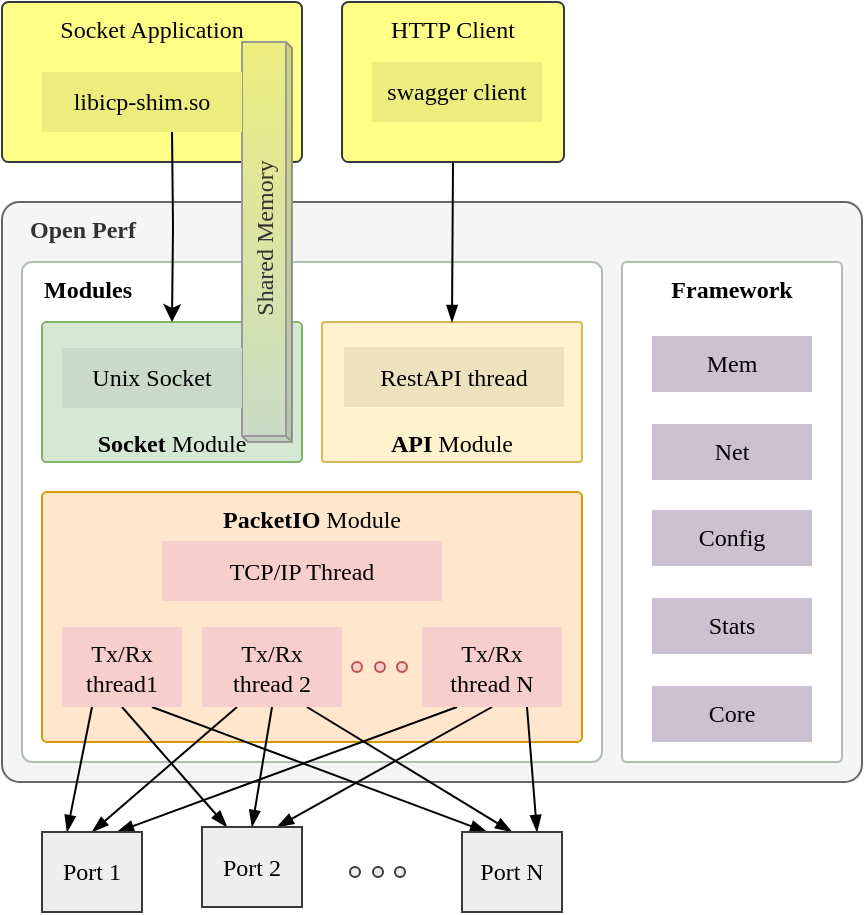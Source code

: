 <mxfile version="12.1.7" type="device" pages="6"><diagram name="shim" id="sBqFXriel8KK_to6bpzM"><mxGraphModel dx="946" dy="680" grid="1" gridSize="10" guides="1" tooltips="1" connect="1" arrows="1" fold="1" page="1" pageScale="1" pageWidth="850" pageHeight="1100" math="0" shadow="0"><root><mxCell id="PsuG4X_wJlN8xnyBhIlr-0"/><mxCell id="PsuG4X_wJlN8xnyBhIlr-1" parent="PsuG4X_wJlN8xnyBhIlr-0"/><mxCell id="PsuG4X_wJlN8xnyBhIlr-2" value="&lt;font&gt;&amp;nbsp; &amp;nbsp; Open Perf&lt;/font&gt;" style="rounded=1;whiteSpace=wrap;html=1;arcSize=3;verticalAlign=top;fontFamily=Avenir Next Condensed;fontStyle=1;fillColor=#f5f5f5;strokeColor=#666666;fontColor=#333333;align=left;" parent="PsuG4X_wJlN8xnyBhIlr-1" vertex="1"><mxGeometry x="220" y="150" width="430" height="290" as="geometry"/></mxCell><mxCell id="PsuG4X_wJlN8xnyBhIlr-3" value="&lt;b&gt;&amp;nbsp; &amp;nbsp;Modules&lt;/b&gt;" style="rounded=1;whiteSpace=wrap;html=1;arcSize=2;verticalAlign=top;fontFamily=Avenir Next Condensed;strokeColor=#B0BFAF;align=left;" parent="PsuG4X_wJlN8xnyBhIlr-1" vertex="1"><mxGeometry x="230" y="180" width="290" height="250" as="geometry"/></mxCell><mxCell id="PsuG4X_wJlN8xnyBhIlr-7" value="&lt;b&gt;Socket&lt;/b&gt; Module" style="rounded=1;whiteSpace=wrap;html=1;arcSize=3;verticalAlign=bottom;fillColor=#d5e8d4;strokeColor=#82b366;fontFamily=Avenir Next Condensed;fontStyle=0" parent="PsuG4X_wJlN8xnyBhIlr-1" vertex="1"><mxGeometry x="240" y="210" width="130" height="70" as="geometry"/></mxCell><mxCell id="PsuG4X_wJlN8xnyBhIlr-8" value="&lt;b&gt;API&lt;/b&gt; Module" style="rounded=1;whiteSpace=wrap;html=1;arcSize=2;verticalAlign=bottom;fillColor=#fff2cc;strokeColor=#d6b656;fontFamily=Avenir Next Condensed;fontStyle=0" parent="PsuG4X_wJlN8xnyBhIlr-1" vertex="1"><mxGeometry x="380" y="210" width="130" height="70" as="geometry"/></mxCell><mxCell id="PsuG4X_wJlN8xnyBhIlr-9" value="&lt;b&gt;PacketIO&lt;/b&gt; Module" style="rounded=1;whiteSpace=wrap;html=1;arcSize=2;fillColor=#ffe6cc;strokeColor=#d79b00;verticalAlign=top;fontFamily=Avenir Next Condensed;" parent="PsuG4X_wJlN8xnyBhIlr-1" vertex="1"><mxGeometry x="240" y="295" width="270" height="125" as="geometry"/></mxCell><mxCell id="PsuG4X_wJlN8xnyBhIlr-11" value="RestAPI thread" style="rounded=0;whiteSpace=wrap;html=1;fillColor=#EDE1BE;strokeColor=none;fontFamily=Avenir Next Condensed;spacing=0;" parent="PsuG4X_wJlN8xnyBhIlr-1" vertex="1"><mxGeometry x="391" y="222.5" width="110" height="30" as="geometry"/></mxCell><mxCell id="PsuG4X_wJlN8xnyBhIlr-12" value="TCP/IP Thread" style="rounded=0;whiteSpace=wrap;html=1;fillColor=#f8cecc;strokeColor=none;fontFamily=Avenir Next Condensed;" parent="PsuG4X_wJlN8xnyBhIlr-1" vertex="1"><mxGeometry x="300" y="319.5" width="140" height="30" as="geometry"/></mxCell><mxCell id="PsuG4X_wJlN8xnyBhIlr-13" style="rounded=0;orthogonalLoop=1;jettySize=auto;html=1;exitX=0.25;exitY=1;exitDx=0;exitDy=0;entryX=0.25;entryY=0;entryDx=0;entryDy=0;endArrow=blockThin;endFill=1;fontFamily=Avenir Next Condensed;" parent="PsuG4X_wJlN8xnyBhIlr-1" source="PsuG4X_wJlN8xnyBhIlr-16" target="PsuG4X_wJlN8xnyBhIlr-28" edge="1"><mxGeometry relative="1" as="geometry"/></mxCell><mxCell id="PsuG4X_wJlN8xnyBhIlr-14" style="edgeStyle=none;rounded=0;orthogonalLoop=1;jettySize=auto;html=1;exitX=0.5;exitY=1;exitDx=0;exitDy=0;entryX=0.25;entryY=0;entryDx=0;entryDy=0;endArrow=blockThin;endFill=1;fontFamily=Avenir Next Condensed;" parent="PsuG4X_wJlN8xnyBhIlr-1" source="PsuG4X_wJlN8xnyBhIlr-16" target="PsuG4X_wJlN8xnyBhIlr-29" edge="1"><mxGeometry relative="1" as="geometry"/></mxCell><mxCell id="PsuG4X_wJlN8xnyBhIlr-15" style="edgeStyle=none;rounded=0;orthogonalLoop=1;jettySize=auto;html=1;exitX=0.75;exitY=1;exitDx=0;exitDy=0;entryX=0.25;entryY=0;entryDx=0;entryDy=0;endArrow=blockThin;endFill=1;fontFamily=Avenir Next Condensed;" parent="PsuG4X_wJlN8xnyBhIlr-1" source="PsuG4X_wJlN8xnyBhIlr-16" target="PsuG4X_wJlN8xnyBhIlr-30" edge="1"><mxGeometry relative="1" as="geometry"/></mxCell><mxCell id="PsuG4X_wJlN8xnyBhIlr-16" value="Tx/Rx &lt;br&gt;thread1" style="rounded=0;whiteSpace=wrap;html=1;fillColor=#f8cecc;strokeColor=none;fontFamily=Avenir Next Condensed;" parent="PsuG4X_wJlN8xnyBhIlr-1" vertex="1"><mxGeometry x="250" y="362.5" width="60" height="40" as="geometry"/></mxCell><mxCell id="PsuG4X_wJlN8xnyBhIlr-17" style="edgeStyle=none;rounded=0;orthogonalLoop=1;jettySize=auto;html=1;exitX=0.25;exitY=1;exitDx=0;exitDy=0;entryX=0.5;entryY=0;entryDx=0;entryDy=0;endArrow=blockThin;endFill=1;fontFamily=Avenir Next Condensed;" parent="PsuG4X_wJlN8xnyBhIlr-1" source="PsuG4X_wJlN8xnyBhIlr-20" target="PsuG4X_wJlN8xnyBhIlr-28" edge="1"><mxGeometry relative="1" as="geometry"/></mxCell><mxCell id="PsuG4X_wJlN8xnyBhIlr-18" style="edgeStyle=none;rounded=0;orthogonalLoop=1;jettySize=auto;html=1;exitX=0.5;exitY=1;exitDx=0;exitDy=0;entryX=0.5;entryY=0;entryDx=0;entryDy=0;endArrow=blockThin;endFill=1;fontFamily=Avenir Next Condensed;" parent="PsuG4X_wJlN8xnyBhIlr-1" source="PsuG4X_wJlN8xnyBhIlr-20" target="PsuG4X_wJlN8xnyBhIlr-29" edge="1"><mxGeometry relative="1" as="geometry"/></mxCell><mxCell id="PsuG4X_wJlN8xnyBhIlr-19" style="edgeStyle=none;rounded=0;orthogonalLoop=1;jettySize=auto;html=1;exitX=0.75;exitY=1;exitDx=0;exitDy=0;entryX=0.5;entryY=0;entryDx=0;entryDy=0;endArrow=blockThin;endFill=1;fontFamily=Avenir Next Condensed;" parent="PsuG4X_wJlN8xnyBhIlr-1" source="PsuG4X_wJlN8xnyBhIlr-20" target="PsuG4X_wJlN8xnyBhIlr-30" edge="1"><mxGeometry relative="1" as="geometry"/></mxCell><mxCell id="PsuG4X_wJlN8xnyBhIlr-20" value="Tx/Rx &lt;br&gt;thread 2" style="rounded=0;whiteSpace=wrap;html=1;fillColor=#f8cecc;strokeColor=none;fontFamily=Avenir Next Condensed;" parent="PsuG4X_wJlN8xnyBhIlr-1" vertex="1"><mxGeometry x="320" y="362.5" width="70" height="40" as="geometry"/></mxCell><mxCell id="PsuG4X_wJlN8xnyBhIlr-21" style="edgeStyle=none;rounded=0;orthogonalLoop=1;jettySize=auto;html=1;exitX=0.25;exitY=1;exitDx=0;exitDy=0;entryX=0.75;entryY=0;entryDx=0;entryDy=0;endArrow=blockThin;endFill=1;fontFamily=Avenir Next Condensed;" parent="PsuG4X_wJlN8xnyBhIlr-1" source="PsuG4X_wJlN8xnyBhIlr-24" target="PsuG4X_wJlN8xnyBhIlr-28" edge="1"><mxGeometry relative="1" as="geometry"/></mxCell><mxCell id="PsuG4X_wJlN8xnyBhIlr-22" style="edgeStyle=none;rounded=0;orthogonalLoop=1;jettySize=auto;html=1;exitX=0.5;exitY=1;exitDx=0;exitDy=0;entryX=0.75;entryY=0;entryDx=0;entryDy=0;endArrow=blockThin;endFill=1;fontFamily=Avenir Next Condensed;" parent="PsuG4X_wJlN8xnyBhIlr-1" source="PsuG4X_wJlN8xnyBhIlr-24" target="PsuG4X_wJlN8xnyBhIlr-29" edge="1"><mxGeometry relative="1" as="geometry"/></mxCell><mxCell id="PsuG4X_wJlN8xnyBhIlr-23" style="edgeStyle=none;rounded=0;orthogonalLoop=1;jettySize=auto;html=1;exitX=0.75;exitY=1;exitDx=0;exitDy=0;entryX=0.75;entryY=0;entryDx=0;entryDy=0;endArrow=blockThin;endFill=1;fontFamily=Avenir Next Condensed;" parent="PsuG4X_wJlN8xnyBhIlr-1" source="PsuG4X_wJlN8xnyBhIlr-24" target="PsuG4X_wJlN8xnyBhIlr-30" edge="1"><mxGeometry relative="1" as="geometry"/></mxCell><mxCell id="PsuG4X_wJlN8xnyBhIlr-24" value="Tx/Rx &lt;br&gt;thread N" style="rounded=0;whiteSpace=wrap;html=1;fillColor=#f8cecc;strokeColor=none;fontFamily=Avenir Next Condensed;" parent="PsuG4X_wJlN8xnyBhIlr-1" vertex="1"><mxGeometry x="430" y="362.5" width="70" height="40" as="geometry"/></mxCell><mxCell id="PsuG4X_wJlN8xnyBhIlr-25" value="" style="ellipse;whiteSpace=wrap;html=1;aspect=fixed;fillColor=#f8cecc;strokeColor=#b85450;fontFamily=Avenir Next Condensed;" parent="PsuG4X_wJlN8xnyBhIlr-1" vertex="1"><mxGeometry x="395" y="380" width="5" height="5" as="geometry"/></mxCell><mxCell id="PsuG4X_wJlN8xnyBhIlr-26" value="" style="ellipse;whiteSpace=wrap;html=1;aspect=fixed;fillColor=#f8cecc;strokeColor=#b85450;fontFamily=Avenir Next Condensed;" parent="PsuG4X_wJlN8xnyBhIlr-1" vertex="1"><mxGeometry x="417.5" y="380" width="5" height="5" as="geometry"/></mxCell><mxCell id="PsuG4X_wJlN8xnyBhIlr-27" value="" style="ellipse;whiteSpace=wrap;html=1;aspect=fixed;fillColor=#f8cecc;strokeColor=#b85450;fontFamily=Avenir Next Condensed;" parent="PsuG4X_wJlN8xnyBhIlr-1" vertex="1"><mxGeometry x="406.5" y="380" width="5" height="5" as="geometry"/></mxCell><mxCell id="PsuG4X_wJlN8xnyBhIlr-28" value="Port 1" style="rounded=0;whiteSpace=wrap;html=1;fillColor=#eeeeee;strokeColor=#36393d;fontFamily=Avenir Next Condensed;" parent="PsuG4X_wJlN8xnyBhIlr-1" vertex="1"><mxGeometry x="240" y="465" width="50" height="40" as="geometry"/></mxCell><mxCell id="PsuG4X_wJlN8xnyBhIlr-29" value="Port 2" style="rounded=0;whiteSpace=wrap;html=1;fillColor=#eeeeee;strokeColor=#36393d;fontFamily=Avenir Next Condensed;" parent="PsuG4X_wJlN8xnyBhIlr-1" vertex="1"><mxGeometry x="320" y="462.5" width="50" height="40" as="geometry"/></mxCell><mxCell id="PsuG4X_wJlN8xnyBhIlr-30" value="Port N" style="rounded=0;whiteSpace=wrap;html=1;fillColor=#eeeeee;strokeColor=#36393d;fontFamily=Avenir Next Condensed;" parent="PsuG4X_wJlN8xnyBhIlr-1" vertex="1"><mxGeometry x="450" y="465" width="50" height="40" as="geometry"/></mxCell><mxCell id="PsuG4X_wJlN8xnyBhIlr-31" value="" style="ellipse;whiteSpace=wrap;html=1;aspect=fixed;fillColor=#eeeeee;strokeColor=#36393d;fontFamily=Avenir Next Condensed;" parent="PsuG4X_wJlN8xnyBhIlr-1" vertex="1"><mxGeometry x="394" y="482.5" width="5" height="5" as="geometry"/></mxCell><mxCell id="PsuG4X_wJlN8xnyBhIlr-32" value="" style="ellipse;whiteSpace=wrap;html=1;aspect=fixed;fillColor=#eeeeee;strokeColor=#36393d;fontFamily=Avenir Next Condensed;" parent="PsuG4X_wJlN8xnyBhIlr-1" vertex="1"><mxGeometry x="416.5" y="482.5" width="5" height="5" as="geometry"/></mxCell><mxCell id="PsuG4X_wJlN8xnyBhIlr-33" value="" style="ellipse;whiteSpace=wrap;html=1;aspect=fixed;fillColor=#eeeeee;strokeColor=#36393d;fontFamily=Avenir Next Condensed;" parent="PsuG4X_wJlN8xnyBhIlr-1" vertex="1"><mxGeometry x="405.5" y="482.5" width="5" height="5" as="geometry"/></mxCell><mxCell id="PsuG4X_wJlN8xnyBhIlr-39" style="edgeStyle=none;rounded=0;orthogonalLoop=1;jettySize=auto;html=1;exitX=0.5;exitY=1;exitDx=0;exitDy=0;entryX=0.5;entryY=0;entryDx=0;entryDy=0;startArrow=none;startFill=0;endArrow=blockThin;endFill=1;fontFamily=Avenir Next Condensed;" parent="PsuG4X_wJlN8xnyBhIlr-1" source="PsuG4X_wJlN8xnyBhIlr-40" target="PsuG4X_wJlN8xnyBhIlr-8" edge="1"><mxGeometry relative="1" as="geometry"><mxPoint x="476.5" y="110" as="sourcePoint"/></mxGeometry></mxCell><mxCell id="PsuG4X_wJlN8xnyBhIlr-40" value="HTTP Client" style="rounded=1;whiteSpace=wrap;html=1;arcSize=4;fillColor=#ffff88;strokeColor=#36393d;verticalAlign=top;fontFamily=Avenir Next Condensed;horizontal=1;" parent="PsuG4X_wJlN8xnyBhIlr-1" vertex="1"><mxGeometry x="390" y="50" width="111" height="80" as="geometry"/></mxCell><mxCell id="PsuG4X_wJlN8xnyBhIlr-41" value="&lt;b&gt;Framework&lt;/b&gt;" style="rounded=1;whiteSpace=wrap;html=1;arcSize=2;verticalAlign=top;fontFamily=Avenir Next Condensed;strokeColor=#B0BFAF;" parent="PsuG4X_wJlN8xnyBhIlr-1" vertex="1"><mxGeometry x="530" y="180" width="110" height="250" as="geometry"/></mxCell><mxCell id="PsuG4X_wJlN8xnyBhIlr-42" value="Mem" style="rounded=0;whiteSpace=wrap;html=1;fillColor=#CBC1D1;strokeColor=none;fontFamily=Avenir Next Condensed;" parent="PsuG4X_wJlN8xnyBhIlr-1" vertex="1"><mxGeometry x="545" y="217" width="80" height="28" as="geometry"/></mxCell><mxCell id="PsuG4X_wJlN8xnyBhIlr-43" value="Net" style="rounded=0;whiteSpace=wrap;html=1;fillColor=#CBC1D1;strokeColor=none;fontFamily=Avenir Next Condensed;" parent="PsuG4X_wJlN8xnyBhIlr-1" vertex="1"><mxGeometry x="545" y="261" width="80" height="28" as="geometry"/></mxCell><mxCell id="PsuG4X_wJlN8xnyBhIlr-44" value="Config" style="rounded=0;whiteSpace=wrap;html=1;fillColor=#CBC1D1;strokeColor=none;fontFamily=Avenir Next Condensed;" parent="PsuG4X_wJlN8xnyBhIlr-1" vertex="1"><mxGeometry x="545" y="304" width="80" height="28" as="geometry"/></mxCell><mxCell id="PsuG4X_wJlN8xnyBhIlr-45" value="Core" style="rounded=0;whiteSpace=wrap;html=1;fillColor=#CBC1D1;strokeColor=none;fontFamily=Avenir Next Condensed;" parent="PsuG4X_wJlN8xnyBhIlr-1" vertex="1"><mxGeometry x="545" y="392" width="80" height="28" as="geometry"/></mxCell><mxCell id="PsuG4X_wJlN8xnyBhIlr-46" value="Stats" style="rounded=0;whiteSpace=wrap;html=1;fillColor=#CBC1D1;strokeColor=none;fontFamily=Avenir Next Condensed;" parent="PsuG4X_wJlN8xnyBhIlr-1" vertex="1"><mxGeometry x="545" y="348" width="80" height="28" as="geometry"/></mxCell><mxCell id="PsuG4X_wJlN8xnyBhIlr-49" value="Socket Application" style="rounded=1;whiteSpace=wrap;html=1;arcSize=4;fillColor=#ffff88;strokeColor=#36393d;verticalAlign=top;fontFamily=Avenir Next Condensed;" parent="PsuG4X_wJlN8xnyBhIlr-1" vertex="1"><mxGeometry x="220" y="50" width="150" height="80" as="geometry"/></mxCell><mxCell id="PsuG4X_wJlN8xnyBhIlr-51" value="swagger client" style="rounded=0;whiteSpace=wrap;html=1;fillColor=#EDED7E;strokeColor=none;fontFamily=Avenir Next Condensed;" parent="PsuG4X_wJlN8xnyBhIlr-1" vertex="1"><mxGeometry x="405" y="80" width="85" height="30" as="geometry"/></mxCell><mxCell id="PsuG4X_wJlN8xnyBhIlr-52" style="edgeStyle=orthogonalEdgeStyle;rounded=0;orthogonalLoop=1;jettySize=auto;html=1;entryX=0.5;entryY=0;entryDx=0;entryDy=0;" parent="PsuG4X_wJlN8xnyBhIlr-1" target="PsuG4X_wJlN8xnyBhIlr-7" edge="1"><mxGeometry relative="1" as="geometry"><mxPoint x="305" y="114" as="sourcePoint"/></mxGeometry></mxCell><mxCell id="PsuG4X_wJlN8xnyBhIlr-38" value="Shared Memory" style="shape=cube;whiteSpace=wrap;html=1;boundedLbl=1;backgroundOutline=1;darkOpacity=0.05;darkOpacity2=0.1;fontFamily=Avenir Next Condensed;fillColor=#C9DBC8;strokeColor=#999999;size=3;fontColor=#333333;horizontal=0;direction=west;gradientColor=#EDED7E;" parent="PsuG4X_wJlN8xnyBhIlr-1" vertex="1"><mxGeometry x="340" y="70" width="25" height="200" as="geometry"/></mxCell><mxCell id="PsuG4X_wJlN8xnyBhIlr-10" value="Unix Socket" style="rounded=0;whiteSpace=wrap;html=1;fillColor=#C9DBC8;strokeColor=none;fontFamily=Avenir Next Condensed;" parent="PsuG4X_wJlN8xnyBhIlr-1" vertex="1"><mxGeometry x="250" y="223" width="90" height="30" as="geometry"/></mxCell><mxCell id="PsuG4X_wJlN8xnyBhIlr-50" value="libicp-shim.so" style="rounded=0;whiteSpace=wrap;html=1;fillColor=#EDED7E;strokeColor=none;fontFamily=Avenir Next Condensed;" parent="PsuG4X_wJlN8xnyBhIlr-1" vertex="1"><mxGeometry x="240" y="85" width="100" height="30" as="geometry"/></mxCell></root></mxGraphModel></diagram><diagram id="rUvK5JeKYLP3RqGYToMg" name="Internal API"><mxGraphModel dx="946" dy="680" grid="1" gridSize="10" guides="1" tooltips="1" connect="1" arrows="1" fold="1" page="1" pageScale="1" pageWidth="850" pageHeight="1100" math="0" shadow="0"><root><mxCell id="2iVMIE6Pd7QtAcQ8wShq-0"/><mxCell id="2iVMIE6Pd7QtAcQ8wShq-1" parent="2iVMIE6Pd7QtAcQ8wShq-0"/><mxCell id="2iVMIE6Pd7QtAcQ8wShq-3" value="&lt;font&gt;&amp;nbsp; &amp;nbsp;Open Perf&amp;nbsp;&lt;span style=&quot;font-weight: normal&quot;&gt;Library&lt;/span&gt;&amp;nbsp; &amp;nbsp;&lt;/font&gt;" style="rounded=1;whiteSpace=wrap;html=1;arcSize=3;verticalAlign=top;fontFamily=Avenir Next Condensed;fontStyle=1;fillColor=#f5f5f5;strokeColor=#666666;fontColor=#333333;align=left;" parent="2iVMIE6Pd7QtAcQ8wShq-1" vertex="1"><mxGeometry x="200" y="230" width="300" height="300" as="geometry"/></mxCell><mxCell id="f-6slnL9Ecs1LDZaWzaJ-3" value="&amp;nbsp; &amp;nbsp;framework" style="rounded=1;whiteSpace=wrap;html=1;arcSize=2;fillColor=#D4E1F5;strokeColor=#36393d;verticalAlign=top;fontFamily=Avenir Next Condensed;align=left;opacity=30;" parent="2iVMIE6Pd7QtAcQ8wShq-1" vertex="1"><mxGeometry x="210" y="270" width="280" height="110" as="geometry"/></mxCell><mxCell id="2iVMIE6Pd7QtAcQ8wShq-2" value="&amp;nbsp; &amp;nbsp;Source / Skink" style="rounded=1;whiteSpace=wrap;html=1;arcSize=4;fillColor=#ffff88;strokeColor=#36393d;verticalAlign=top;fontFamily=Avenir Next Condensed;align=left;fontStyle=1" parent="2iVMIE6Pd7QtAcQ8wShq-1" vertex="1"><mxGeometry x="200" y="40" width="290" height="140" as="geometry"/></mxCell><mxCell id="f-6slnL9Ecs1LDZaWzaJ-18" value="PGA" style="rounded=0;whiteSpace=wrap;html=1;fillColor=#EDED7E;fontFamily=Avenir Next Condensed;align=center;verticalAlign=top;" parent="2iVMIE6Pd7QtAcQ8wShq-1" vertex="1"><mxGeometry x="310" y="50" width="170" height="60" as="geometry"/></mxCell><mxCell id="2iVMIE6Pd7QtAcQ8wShq-7" value="PacketIO Module" style="rounded=1;whiteSpace=wrap;html=1;arcSize=2;fillColor=#ffe6cc;strokeColor=#d79b00;verticalAlign=top;fontFamily=Avenir Next Condensed;" parent="2iVMIE6Pd7QtAcQ8wShq-1" vertex="1"><mxGeometry x="210" y="390" width="280" height="130" as="geometry"/></mxCell><mxCell id="2iVMIE6Pd7QtAcQ8wShq-10" value="TCP/IP Thread" style="rounded=0;whiteSpace=wrap;html=1;fillColor=#ffcc99;strokeColor=#36393d;fontFamily=Avenir Next Condensed;" parent="2iVMIE6Pd7QtAcQ8wShq-1" vertex="1"><mxGeometry x="220" y="417" width="140" height="30" as="geometry"/></mxCell><mxCell id="2iVMIE6Pd7QtAcQ8wShq-11" style="rounded=0;orthogonalLoop=1;jettySize=auto;html=1;exitX=0.25;exitY=1;exitDx=0;exitDy=0;entryX=0.25;entryY=0;entryDx=0;entryDy=0;endArrow=blockThin;endFill=1;fontFamily=Avenir Next Condensed;" parent="2iVMIE6Pd7QtAcQ8wShq-1" source="2iVMIE6Pd7QtAcQ8wShq-14" target="2iVMIE6Pd7QtAcQ8wShq-26" edge="1"><mxGeometry relative="1" as="geometry"/></mxCell><mxCell id="2iVMIE6Pd7QtAcQ8wShq-12" style="edgeStyle=none;rounded=0;orthogonalLoop=1;jettySize=auto;html=1;exitX=0.5;exitY=1;exitDx=0;exitDy=0;entryX=0.25;entryY=0;entryDx=0;entryDy=0;endArrow=blockThin;endFill=1;fontFamily=Avenir Next Condensed;" parent="2iVMIE6Pd7QtAcQ8wShq-1" source="2iVMIE6Pd7QtAcQ8wShq-14" target="2iVMIE6Pd7QtAcQ8wShq-27" edge="1"><mxGeometry relative="1" as="geometry"/></mxCell><mxCell id="2iVMIE6Pd7QtAcQ8wShq-13" style="edgeStyle=none;rounded=0;orthogonalLoop=1;jettySize=auto;html=1;exitX=0.75;exitY=1;exitDx=0;exitDy=0;entryX=0.25;entryY=0;entryDx=0;entryDy=0;endArrow=blockThin;endFill=1;fontFamily=Avenir Next Condensed;" parent="2iVMIE6Pd7QtAcQ8wShq-1" source="2iVMIE6Pd7QtAcQ8wShq-14" target="2iVMIE6Pd7QtAcQ8wShq-28" edge="1"><mxGeometry relative="1" as="geometry"/></mxCell><mxCell id="2iVMIE6Pd7QtAcQ8wShq-15" style="edgeStyle=none;rounded=0;orthogonalLoop=1;jettySize=auto;html=1;exitX=0.25;exitY=1;exitDx=0;exitDy=0;entryX=0.5;entryY=0;entryDx=0;entryDy=0;endArrow=blockThin;endFill=1;fontFamily=Avenir Next Condensed;" parent="2iVMIE6Pd7QtAcQ8wShq-1" source="2iVMIE6Pd7QtAcQ8wShq-18" target="2iVMIE6Pd7QtAcQ8wShq-26" edge="1"><mxGeometry relative="1" as="geometry"/></mxCell><mxCell id="2iVMIE6Pd7QtAcQ8wShq-16" style="edgeStyle=none;rounded=0;orthogonalLoop=1;jettySize=auto;html=1;exitX=0.5;exitY=1;exitDx=0;exitDy=0;entryX=0.5;entryY=0;entryDx=0;entryDy=0;endArrow=blockThin;endFill=1;fontFamily=Avenir Next Condensed;" parent="2iVMIE6Pd7QtAcQ8wShq-1" source="2iVMIE6Pd7QtAcQ8wShq-18" target="2iVMIE6Pd7QtAcQ8wShq-27" edge="1"><mxGeometry relative="1" as="geometry"/></mxCell><mxCell id="2iVMIE6Pd7QtAcQ8wShq-17" style="edgeStyle=none;rounded=0;orthogonalLoop=1;jettySize=auto;html=1;exitX=0.75;exitY=1;exitDx=0;exitDy=0;entryX=0.5;entryY=0;entryDx=0;entryDy=0;endArrow=blockThin;endFill=1;fontFamily=Avenir Next Condensed;" parent="2iVMIE6Pd7QtAcQ8wShq-1" source="2iVMIE6Pd7QtAcQ8wShq-18" target="2iVMIE6Pd7QtAcQ8wShq-28" edge="1"><mxGeometry relative="1" as="geometry"/></mxCell><mxCell id="2iVMIE6Pd7QtAcQ8wShq-19" style="edgeStyle=none;rounded=0;orthogonalLoop=1;jettySize=auto;html=1;exitX=0.25;exitY=1;exitDx=0;exitDy=0;entryX=0.75;entryY=0;entryDx=0;entryDy=0;endArrow=blockThin;endFill=1;fontFamily=Avenir Next Condensed;" parent="2iVMIE6Pd7QtAcQ8wShq-1" source="2iVMIE6Pd7QtAcQ8wShq-22" target="2iVMIE6Pd7QtAcQ8wShq-26" edge="1"><mxGeometry relative="1" as="geometry"/></mxCell><mxCell id="2iVMIE6Pd7QtAcQ8wShq-20" style="edgeStyle=none;rounded=0;orthogonalLoop=1;jettySize=auto;html=1;exitX=0.5;exitY=1;exitDx=0;exitDy=0;entryX=0.75;entryY=0;entryDx=0;entryDy=0;endArrow=blockThin;endFill=1;fontFamily=Avenir Next Condensed;" parent="2iVMIE6Pd7QtAcQ8wShq-1" source="2iVMIE6Pd7QtAcQ8wShq-22" target="2iVMIE6Pd7QtAcQ8wShq-27" edge="1"><mxGeometry relative="1" as="geometry"/></mxCell><mxCell id="2iVMIE6Pd7QtAcQ8wShq-21" style="edgeStyle=none;rounded=0;orthogonalLoop=1;jettySize=auto;html=1;exitX=0.75;exitY=1;exitDx=0;exitDy=0;entryX=0.75;entryY=0;entryDx=0;entryDy=0;endArrow=blockThin;endFill=1;fontFamily=Avenir Next Condensed;" parent="2iVMIE6Pd7QtAcQ8wShq-1" source="2iVMIE6Pd7QtAcQ8wShq-22" target="2iVMIE6Pd7QtAcQ8wShq-28" edge="1"><mxGeometry relative="1" as="geometry"/></mxCell><mxCell id="2iVMIE6Pd7QtAcQ8wShq-26" value="Port 1" style="rounded=0;whiteSpace=wrap;html=1;fillColor=#eeeeee;strokeColor=#36393d;fontFamily=Avenir Next Condensed;" parent="2iVMIE6Pd7QtAcQ8wShq-1" vertex="1"><mxGeometry x="220" y="560" width="50" height="40" as="geometry"/></mxCell><mxCell id="2iVMIE6Pd7QtAcQ8wShq-27" value="Port 2" style="rounded=0;whiteSpace=wrap;html=1;fillColor=#eeeeee;strokeColor=#36393d;fontFamily=Avenir Next Condensed;" parent="2iVMIE6Pd7QtAcQ8wShq-1" vertex="1"><mxGeometry x="300" y="557.5" width="50" height="40" as="geometry"/></mxCell><mxCell id="2iVMIE6Pd7QtAcQ8wShq-28" value="Port N" style="rounded=0;whiteSpace=wrap;html=1;fillColor=#eeeeee;strokeColor=#36393d;fontFamily=Avenir Next Condensed;" parent="2iVMIE6Pd7QtAcQ8wShq-1" vertex="1"><mxGeometry x="430" y="560" width="50" height="40" as="geometry"/></mxCell><mxCell id="2iVMIE6Pd7QtAcQ8wShq-29" value="" style="ellipse;whiteSpace=wrap;html=1;aspect=fixed;fillColor=#eeeeee;strokeColor=#36393d;fontFamily=Avenir Next Condensed;" parent="2iVMIE6Pd7QtAcQ8wShq-1" vertex="1"><mxGeometry x="374" y="577.5" width="5" height="5" as="geometry"/></mxCell><mxCell id="2iVMIE6Pd7QtAcQ8wShq-30" value="" style="ellipse;whiteSpace=wrap;html=1;aspect=fixed;fillColor=#eeeeee;strokeColor=#36393d;fontFamily=Avenir Next Condensed;" parent="2iVMIE6Pd7QtAcQ8wShq-1" vertex="1"><mxGeometry x="396.5" y="577.5" width="5" height="5" as="geometry"/></mxCell><mxCell id="2iVMIE6Pd7QtAcQ8wShq-31" value="" style="ellipse;whiteSpace=wrap;html=1;aspect=fixed;fillColor=#eeeeee;strokeColor=#36393d;fontFamily=Avenir Next Condensed;" parent="2iVMIE6Pd7QtAcQ8wShq-1" vertex="1"><mxGeometry x="385.5" y="577.5" width="5" height="5" as="geometry"/></mxCell><mxCell id="f-6slnL9Ecs1LDZaWzaJ-41" style="rounded=0;orthogonalLoop=1;jettySize=auto;html=1;exitX=0;exitY=0.5;exitDx=0;exitDy=0;startArrow=none;startFill=0;endArrow=blockThin;endFill=1;fontFamily=Avenir Next Condensed;fontSize=10;entryX=1;entryY=0.5;entryDx=0;entryDy=0;" parent="2iVMIE6Pd7QtAcQ8wShq-1" source="2iVMIE6Pd7QtAcQ8wShq-41" target="f-6slnL9Ecs1LDZaWzaJ-9" edge="1"><mxGeometry relative="1" as="geometry"/></mxCell><mxCell id="2iVMIE6Pd7QtAcQ8wShq-41" value="ZeroMQ" style="shape=cylinder;whiteSpace=wrap;html=1;boundedLbl=1;backgroundOutline=1;fontFamily=Avenir Next Condensed;fontStyle=0" parent="2iVMIE6Pd7QtAcQ8wShq-1" vertex="1"><mxGeometry x="428" y="315" width="51" height="40" as="geometry"/></mxCell><mxCell id="f-6slnL9Ecs1LDZaWzaJ-5" value="Mem" style="rounded=0;whiteSpace=wrap;html=1;fillColor=#dae8fc;strokeColor=#6c8ebf;fontFamily=Avenir Next Condensed;" parent="2iVMIE6Pd7QtAcQ8wShq-1" vertex="1"><mxGeometry x="220" y="300" width="60" height="30" as="geometry"/></mxCell><mxCell id="f-6slnL9Ecs1LDZaWzaJ-7" value="Net" style="rounded=0;whiteSpace=wrap;html=1;fillColor=#dae8fc;strokeColor=#6c8ebf;fontFamily=Avenir Next Condensed;" parent="2iVMIE6Pd7QtAcQ8wShq-1" vertex="1"><mxGeometry x="220" y="340" width="60" height="30" as="geometry"/></mxCell><mxCell id="f-6slnL9Ecs1LDZaWzaJ-8" value="Config" style="rounded=0;whiteSpace=wrap;html=1;fillColor=#dae8fc;strokeColor=#6c8ebf;fontFamily=Avenir Next Condensed;" parent="2iVMIE6Pd7QtAcQ8wShq-1" vertex="1"><mxGeometry x="285" y="300" width="55" height="30" as="geometry"/></mxCell><mxCell id="f-6slnL9Ecs1LDZaWzaJ-9" value="Core" style="rounded=0;whiteSpace=wrap;html=1;fillColor=#dae8fc;strokeColor=#6c8ebf;fontFamily=Avenir Next Condensed;" parent="2iVMIE6Pd7QtAcQ8wShq-1" vertex="1"><mxGeometry x="345" y="300" width="55" height="70" as="geometry"/></mxCell><mxCell id="f-6slnL9Ecs1LDZaWzaJ-10" value="Stats" style="rounded=0;whiteSpace=wrap;html=1;fillColor=#dae8fc;strokeColor=#6c8ebf;fontFamily=Avenir Next Condensed;" parent="2iVMIE6Pd7QtAcQ8wShq-1" vertex="1"><mxGeometry x="285" y="340" width="55" height="30" as="geometry"/></mxCell><mxCell id="f-6slnL9Ecs1LDZaWzaJ-14" value="transform" style="rounded=0;whiteSpace=wrap;html=1;fontFamily=Avenir Next Condensed;" parent="2iVMIE6Pd7QtAcQ8wShq-1" vertex="1"><mxGeometry x="317" y="76" width="73" height="24" as="geometry"/></mxCell><mxCell id="f-6slnL9Ecs1LDZaWzaJ-15" value="push" style="rounded=0;whiteSpace=wrap;html=1;fontFamily=Avenir Next Condensed;" parent="2iVMIE6Pd7QtAcQ8wShq-1" vertex="1"><mxGeometry x="400" y="76" width="73" height="24" as="geometry"/></mxCell><mxCell id="f-6slnL9Ecs1LDZaWzaJ-31" style="edgeStyle=orthogonalEdgeStyle;rounded=0;orthogonalLoop=1;jettySize=auto;html=1;exitX=0.905;exitY=1.004;exitDx=0;exitDy=0;entryX=0.5;entryY=0;entryDx=0;entryDy=0;startArrow=none;startFill=0;endArrow=blockThin;endFill=1;fontFamily=Avenir Next Condensed;fontSize=10;exitPerimeter=0;" parent="2iVMIE6Pd7QtAcQ8wShq-1" source="f-6slnL9Ecs1LDZaWzaJ-20" target="2iVMIE6Pd7QtAcQ8wShq-41" edge="1"><mxGeometry relative="1" as="geometry"/></mxCell><mxCell id="f-6slnL9Ecs1LDZaWzaJ-20" value="" style="rounded=0;whiteSpace=wrap;html=1;fillColor=#EDED7E;fontFamily=Avenir Next Condensed;align=right;verticalAlign=top;" parent="2iVMIE6Pd7QtAcQ8wShq-1" vertex="1"><mxGeometry x="210" y="120" width="270" height="50" as="geometry"/></mxCell><mxCell id="f-6slnL9Ecs1LDZaWzaJ-21" value="" style="rounded=0;whiteSpace=wrap;html=1;fillColor=#ffcc99;fontFamily=Avenir Next Condensed;align=center;strokeColor=#36393d;" parent="2iVMIE6Pd7QtAcQ8wShq-1" vertex="1"><mxGeometry x="220" y="455" width="260" height="57" as="geometry"/></mxCell><mxCell id="2iVMIE6Pd7QtAcQ8wShq-14" value="Tx/Rx &lt;br&gt;thread1" style="rounded=0;whiteSpace=wrap;html=1;fontFamily=Avenir Next Condensed;strokeColor=none;" parent="2iVMIE6Pd7QtAcQ8wShq-1" vertex="1"><mxGeometry x="240" y="461" width="60" height="40" as="geometry"/></mxCell><mxCell id="2iVMIE6Pd7QtAcQ8wShq-18" value="Tx/Rx &lt;br&gt;thread 2" style="rounded=0;whiteSpace=wrap;html=1;fontFamily=Avenir Next Condensed;strokeColor=none;" parent="2iVMIE6Pd7QtAcQ8wShq-1" vertex="1"><mxGeometry x="310" y="461" width="60" height="40" as="geometry"/></mxCell><mxCell id="2iVMIE6Pd7QtAcQ8wShq-22" value="Tx/Rx &lt;br&gt;thread N" style="rounded=0;whiteSpace=wrap;html=1;fontFamily=Avenir Next Condensed;strokeColor=none;" parent="2iVMIE6Pd7QtAcQ8wShq-1" vertex="1"><mxGeometry x="410" y="461" width="60" height="40" as="geometry"/></mxCell><mxCell id="2iVMIE6Pd7QtAcQ8wShq-23" value="" style="ellipse;whiteSpace=wrap;html=1;aspect=fixed;fillColor=#f8cecc;strokeColor=#b85450;fontFamily=Avenir Next Condensed;" parent="2iVMIE6Pd7QtAcQ8wShq-1" vertex="1"><mxGeometry x="375" y="478.5" width="5" height="5" as="geometry"/></mxCell><mxCell id="2iVMIE6Pd7QtAcQ8wShq-24" value="" style="ellipse;whiteSpace=wrap;html=1;aspect=fixed;fillColor=#f8cecc;strokeColor=#b85450;fontFamily=Avenir Next Condensed;" parent="2iVMIE6Pd7QtAcQ8wShq-1" vertex="1"><mxGeometry x="397.5" y="478.5" width="5" height="5" as="geometry"/></mxCell><mxCell id="2iVMIE6Pd7QtAcQ8wShq-25" value="" style="ellipse;whiteSpace=wrap;html=1;aspect=fixed;fillColor=#f8cecc;strokeColor=#b85450;fontFamily=Avenir Next Condensed;" parent="2iVMIE6Pd7QtAcQ8wShq-1" vertex="1"><mxGeometry x="386.5" y="478.5" width="5" height="5" as="geometry"/></mxCell><mxCell id="f-6slnL9Ecs1LDZaWzaJ-17" style="edgeStyle=orthogonalEdgeStyle;rounded=0;orthogonalLoop=1;jettySize=auto;html=1;exitX=1;exitY=0.5;exitDx=0;exitDy=0;entryX=1;entryY=0.5;entryDx=0;entryDy=0;fontFamily=Avenir Next Condensed;endArrow=blockThin;endFill=1;" parent="2iVMIE6Pd7QtAcQ8wShq-1" source="f-6slnL9Ecs1LDZaWzaJ-21" target="f-6slnL9Ecs1LDZaWzaJ-18" edge="1"><mxGeometry relative="1" as="geometry"><Array as="points"><mxPoint x="530" y="483"/><mxPoint x="530" y="80"/></Array></mxGeometry></mxCell><mxCell id="2iVMIE6Pd7QtAcQ8wShq-49" value="config.yaml" style="shape=document;whiteSpace=wrap;html=1;boundedLbl=1;fontFamily=Avenir Next Condensed;align=center;size=0.297;" parent="2iVMIE6Pd7QtAcQ8wShq-1" vertex="1"><mxGeometry x="220" y="130" width="70" height="34" as="geometry"/></mxCell><mxCell id="f-6slnL9Ecs1LDZaWzaJ-22" value="direct function call" style="text;html=1;strokeColor=none;fillColor=none;align=center;verticalAlign=middle;whiteSpace=wrap;rounded=0;fontFamily=Avenir Next Condensed;direction=east;horizontal=0;flipV=0;flipH=0;fontSize=10;" parent="2iVMIE6Pd7QtAcQ8wShq-1" vertex="1"><mxGeometry x="506" y="127" width="25" height="148" as="geometry"/></mxCell><mxCell id="f-6slnL9Ecs1LDZaWzaJ-27" style="edgeStyle=orthogonalEdgeStyle;rounded=0;orthogonalLoop=1;jettySize=auto;html=1;exitX=0.768;exitY=-0.043;exitDx=0;exitDy=0;endArrow=blockThin;endFill=1;fontFamily=Avenir Next Condensed;fontSize=10;exitPerimeter=0;startArrow=blockThin;startFill=1;" parent="2iVMIE6Pd7QtAcQ8wShq-1" source="f-6slnL9Ecs1LDZaWzaJ-26" target="2iVMIE6Pd7QtAcQ8wShq-41" edge="1"><mxGeometry relative="1" as="geometry"/></mxCell><mxCell id="f-6slnL9Ecs1LDZaWzaJ-26" value="API Client" style="rounded=0;whiteSpace=wrap;html=1;fillColor=#ffcc99;strokeColor=#36393d;fontFamily=Avenir Next Condensed;" parent="2iVMIE6Pd7QtAcQ8wShq-1" vertex="1"><mxGeometry x="370" y="417" width="110" height="30" as="geometry"/></mxCell><mxCell id="f-6slnL9Ecs1LDZaWzaJ-28" style="edgeStyle=orthogonalEdgeStyle;rounded=0;orthogonalLoop=1;jettySize=auto;html=1;exitX=0.5;exitY=0;exitDx=0;exitDy=0;entryX=1;entryY=0.5;entryDx=0;entryDy=0;endArrow=blockThin;endFill=1;fontFamily=Avenir Next Condensed;fontSize=10;" parent="2iVMIE6Pd7QtAcQ8wShq-1" source="f-6slnL9Ecs1LDZaWzaJ-8" target="2iVMIE6Pd7QtAcQ8wShq-49" edge="1"><mxGeometry relative="1" as="geometry"/></mxCell><mxCell id="f-6slnL9Ecs1LDZaWzaJ-32" value="" style="rounded=0;whiteSpace=wrap;html=1;fillColor=#FFFFFF;fontFamily=Avenir Next Condensed;fontSize=10;align=left;strokeColor=none;opacity=90;" parent="2iVMIE6Pd7QtAcQ8wShq-1" vertex="1"><mxGeometry x="450" y="190" width="10" height="30" as="geometry"/></mxCell><mxCell id="f-6slnL9Ecs1LDZaWzaJ-23" value="&lt;i&gt;add&lt;/i&gt;&amp;nbsp;task /&lt;br&gt;source/sink" style="text;html=1;strokeColor=none;fillColor=none;align=center;verticalAlign=middle;whiteSpace=wrap;rounded=0;fontFamily=Avenir Next Condensed;direction=south;horizontal=1;flipV=0;flipH=0;fontSize=10;" parent="2iVMIE6Pd7QtAcQ8wShq-1" vertex="1"><mxGeometry x="427" y="191" width="55" height="25" as="geometry"/></mxCell><mxCell id="f-6slnL9Ecs1LDZaWzaJ-35" style="edgeStyle=orthogonalEdgeStyle;rounded=0;orthogonalLoop=1;jettySize=auto;html=1;exitX=0.5;exitY=1;exitDx=0;exitDy=0;startArrow=none;startFill=0;endArrow=blockThin;endFill=1;fontFamily=Avenir Next Condensed;fontSize=10;" parent="2iVMIE6Pd7QtAcQ8wShq-1" source="f-6slnL9Ecs1LDZaWzaJ-34" target="f-6slnL9Ecs1LDZaWzaJ-9" edge="1"><mxGeometry relative="1" as="geometry"/></mxCell><mxCell id="f-6slnL9Ecs1LDZaWzaJ-37" style="edgeStyle=orthogonalEdgeStyle;rounded=0;orthogonalLoop=1;jettySize=auto;html=1;exitX=1;exitY=0.5;exitDx=0;exitDy=0;entryX=0;entryY=0.5;entryDx=0;entryDy=0;startArrow=none;startFill=0;endArrow=blockThin;endFill=1;fontFamily=Avenir Next Condensed;fontSize=10;" parent="2iVMIE6Pd7QtAcQ8wShq-1" source="f-6slnL9Ecs1LDZaWzaJ-34" target="f-6slnL9Ecs1LDZaWzaJ-36" edge="1"><mxGeometry relative="1" as="geometry"/></mxCell><mxCell id="f-6slnL9Ecs1LDZaWzaJ-34" value="init" style="rounded=0;whiteSpace=wrap;html=1;fontFamily=Avenir Next Condensed;" parent="2iVMIE6Pd7QtAcQ8wShq-1" vertex="1"><mxGeometry x="336" y="133" width="73" height="24" as="geometry"/></mxCell><mxCell id="f-6slnL9Ecs1LDZaWzaJ-36" value="setup" style="rounded=0;whiteSpace=wrap;html=1;fontFamily=Avenir Next Condensed;" parent="2iVMIE6Pd7QtAcQ8wShq-1" vertex="1"><mxGeometry x="430" y="133" width="42" height="24" as="geometry"/></mxCell><mxCell id="f-6slnL9Ecs1LDZaWzaJ-48" value="" style="rounded=0;whiteSpace=wrap;html=1;fillColor=#FFFFFF;fontFamily=Avenir Next Condensed;fontSize=10;align=left;strokeColor=none;opacity=90;" parent="2iVMIE6Pd7QtAcQ8wShq-1" vertex="1"><mxGeometry x="367" y="200" width="10" height="11" as="geometry"/></mxCell><mxCell id="f-6slnL9Ecs1LDZaWzaJ-49" value="" style="rounded=0;whiteSpace=wrap;html=1;fillColor=#FFFFFF;fontFamily=Avenir Next Condensed;fontSize=10;align=left;strokeColor=none;opacity=90;" parent="2iVMIE6Pd7QtAcQ8wShq-1" vertex="1"><mxGeometry x="307.5" y="189.5" width="10" height="30" as="geometry"/></mxCell><mxCell id="f-6slnL9Ecs1LDZaWzaJ-25" value="create" style="text;html=1;strokeColor=none;fillColor=none;align=center;verticalAlign=middle;whiteSpace=wrap;rounded=0;fontFamily=Avenir Next Condensed;direction=south;horizontal=1;flipV=0;flipH=0;fontSize=10;" parent="2iVMIE6Pd7QtAcQ8wShq-1" vertex="1"><mxGeometry x="356.5" y="193" width="34" height="22" as="geometry"/></mxCell><mxCell id="f-6slnL9Ecs1LDZaWzaJ-45" value="port config" style="text;html=1;strokeColor=none;fillColor=none;align=center;verticalAlign=middle;whiteSpace=wrap;rounded=0;fontFamily=Avenir Next Condensed;direction=south;horizontal=1;flipV=0;flipH=0;fontSize=10;" parent="2iVMIE6Pd7QtAcQ8wShq-1" vertex="1"><mxGeometry x="295.5" y="194" width="34" height="22" as="geometry"/></mxCell></root></mxGraphModel></diagram><diagram id="_7J2cKGG5ilabSOUwSXN" name="UDP Socket"><mxGraphModel dx="946" dy="680" grid="0" gridSize="10" guides="1" tooltips="1" connect="1" arrows="1" fold="1" page="1" pageScale="1" pageWidth="850" pageHeight="1100" math="0" shadow="0"><root><mxCell id="pdrwc0M6g_vh3WkFoOrV-0"/><mxCell id="pdrwc0M6g_vh3WkFoOrV-1" parent="pdrwc0M6g_vh3WkFoOrV-0"/><mxCell id="GRPbNlBzvlExIdzuqI7h-33" value="Shared Memory" style="shape=cube;whiteSpace=wrap;html=1;boundedLbl=1;backgroundOutline=1;darkOpacity=0.05;darkOpacity2=0.1;fontFamily=Avenir Next Condensed;fillColor=#f5f5f5;strokeColor=#666666;size=3;fontColor=#333333;horizontal=1;verticalAlign=bottom;" parent="pdrwc0M6g_vh3WkFoOrV-1" vertex="1"><mxGeometry x="273" y="120" width="140" height="200" as="geometry"/></mxCell><mxCell id="GRPbNlBzvlExIdzuqI7h-41" value="&lt;b&gt;Dgram Channel&lt;/b&gt;" style="rounded=0;whiteSpace=wrap;html=1;fontFamily=Avenir Next Condensed;fillColor=#e1d5e7;strokeColor=#9673a6;verticalAlign=top;" parent="pdrwc0M6g_vh3WkFoOrV-1" vertex="1"><mxGeometry x="285" y="130" width="120" height="160" as="geometry"/></mxCell><mxCell id="GRPbNlBzvlExIdzuqI7h-1" value="&lt;font&gt;OpenPerf&lt;/font&gt;" style="rounded=1;whiteSpace=wrap;html=1;arcSize=3;verticalAlign=top;fontFamily=Avenir Next Condensed;fontStyle=1;fillColor=#f5f5f5;strokeColor=#666666;fontColor=#333333;" parent="pdrwc0M6g_vh3WkFoOrV-1" vertex="1"><mxGeometry x="420" y="120" width="180" height="280" as="geometry"/></mxCell><mxCell id="GRPbNlBzvlExIdzuqI7h-3" value="Socket Module" style="rounded=1;whiteSpace=wrap;html=1;arcSize=7;verticalAlign=top;fillColor=#d5e8d4;strokeColor=#82b366;fontFamily=Avenir Next Condensed;fontStyle=0" parent="pdrwc0M6g_vh3WkFoOrV-1" vertex="1"><mxGeometry x="430" y="150" width="160" height="80" as="geometry"/></mxCell><mxCell id="GRPbNlBzvlExIdzuqI7h-5" value="PacketIO Module" style="rounded=1;whiteSpace=wrap;html=1;arcSize=5;fillColor=#d5e8d4;strokeColor=#82b366;verticalAlign=top;fontFamily=Avenir Next Condensed;" parent="pdrwc0M6g_vh3WkFoOrV-1" vertex="1"><mxGeometry x="430" y="250" width="160" height="140" as="geometry"/></mxCell><mxCell id="GRPbNlBzvlExIdzuqI7h-6" value="Socket Server" style="rounded=0;whiteSpace=wrap;html=1;fillColor=#C9DBC8;strokeColor=none;fontFamily=Avenir Next Condensed;" parent="pdrwc0M6g_vh3WkFoOrV-1" vertex="1"><mxGeometry x="460" y="185" width="100" height="30" as="geometry"/></mxCell><mxCell id="GRPbNlBzvlExIdzuqI7h-8" value="LWIP" style="rounded=0;whiteSpace=wrap;html=1;fillColor=#C5D6C4;strokeColor=none;fontFamily=Avenir Next Condensed;verticalAlign=top;" parent="pdrwc0M6g_vh3WkFoOrV-1" vertex="1"><mxGeometry x="440" y="290" width="140" height="90" as="geometry"/></mxCell><mxCell id="GRPbNlBzvlExIdzuqI7h-36" value="PBUF pool" style="shape=cylinder;whiteSpace=wrap;html=1;boundedLbl=1;backgroundOutline=1;fontFamily=Avenir Next Condensed;fillColor=#f5f5f5;strokeColor=#666666;fontColor=#333333;" parent="pdrwc0M6g_vh3WkFoOrV-1" vertex="1"><mxGeometry x="480" y="324" width="60" height="50" as="geometry"/></mxCell><mxCell id="GRPbNlBzvlExIdzuqI7h-39" style="edgeStyle=none;rounded=0;orthogonalLoop=1;jettySize=auto;html=1;exitX=0.5;exitY=0;exitDx=0;exitDy=0;entryX=0;entryY=0.25;entryDx=0;entryDy=0;fontFamily=Avenir Next Condensed;endArrow=classicThin;endFill=1;" parent="pdrwc0M6g_vh3WkFoOrV-1" source="GRPbNlBzvlExIdzuqI7h-37" target="GRPbNlBzvlExIdzuqI7h-3" edge="1"><mxGeometry relative="1" as="geometry"/></mxCell><mxCell id="GRPbNlBzvlExIdzuqI7h-37" value="RX Q" style="shape=cylinder;whiteSpace=wrap;html=1;boundedLbl=1;backgroundOutline=1;fontFamily=Avenir Next Condensed;direction=south;" parent="pdrwc0M6g_vh3WkFoOrV-1" vertex="1"><mxGeometry x="305" y="158" width="80" height="25" as="geometry"/></mxCell><mxCell id="GRPbNlBzvlExIdzuqI7h-40" style="edgeStyle=none;rounded=0;orthogonalLoop=1;jettySize=auto;html=1;exitX=0;exitY=0.75;exitDx=0;exitDy=0;entryX=0.5;entryY=0;entryDx=0;entryDy=0;fontFamily=Avenir Next Condensed;endArrow=classicThin;endFill=1;" parent="pdrwc0M6g_vh3WkFoOrV-1" source="GRPbNlBzvlExIdzuqI7h-3" target="GRPbNlBzvlExIdzuqI7h-38" edge="1"><mxGeometry relative="1" as="geometry"/></mxCell><mxCell id="GRPbNlBzvlExIdzuqI7h-38" value="TX Q" style="shape=cylinder;whiteSpace=wrap;html=1;boundedLbl=1;backgroundOutline=1;fontFamily=Avenir Next Condensed;direction=south;flipV=1;flipH=1;" parent="pdrwc0M6g_vh3WkFoOrV-1" vertex="1"><mxGeometry x="305" y="198" width="80" height="25" as="geometry"/></mxCell><mxCell id="GRPbNlBzvlExIdzuqI7h-42" value="FD pairs&lt;br&gt;&lt;font style=&quot;font-size: 8px&quot;&gt;(Client, Server)&lt;/font&gt;" style="shape=document;whiteSpace=wrap;html=1;boundedLbl=1;fontFamily=Avenir Next Condensed;size=0.121;" parent="pdrwc0M6g_vh3WkFoOrV-1" vertex="1"><mxGeometry x="312.5" y="240" width="65" height="42" as="geometry"/></mxCell><mxCell id="GRPbNlBzvlExIdzuqI7h-43" value="&lt;font&gt;Client&lt;/font&gt;" style="rounded=1;whiteSpace=wrap;html=1;arcSize=3;verticalAlign=top;fontFamily=Avenir Next Condensed;fontStyle=1;fillColor=#f5f5f5;strokeColor=#666666;fontColor=#333333;" parent="pdrwc0M6g_vh3WkFoOrV-1" vertex="1"><mxGeometry x="80" y="120" width="180" height="280" as="geometry"/></mxCell><mxCell id="GRPbNlBzvlExIdzuqI7h-44" value="Incpetion Library" style="rounded=1;whiteSpace=wrap;html=1;arcSize=7;verticalAlign=top;fillColor=#fff2cc;strokeColor=#d6b656;fontFamily=Avenir Next Condensed;fontStyle=0" parent="pdrwc0M6g_vh3WkFoOrV-1" vertex="1"><mxGeometry x="90" y="150" width="160" height="80" as="geometry"/></mxCell><mxCell id="GRPbNlBzvlExIdzuqI7h-45" value="Socket Client" style="rounded=0;whiteSpace=wrap;html=1;fillColor=#E8DCBA;strokeColor=none;fontFamily=Avenir Next Condensed;" parent="pdrwc0M6g_vh3WkFoOrV-1" vertex="1"><mxGeometry x="120" y="185" width="100" height="30" as="geometry"/></mxCell><mxCell id="GRPbNlBzvlExIdzuqI7h-46" style="edgeStyle=none;rounded=0;orthogonalLoop=1;jettySize=auto;html=1;exitX=1;exitY=0.25;exitDx=0;exitDy=0;entryX=0.5;entryY=1;entryDx=0;entryDy=0;fontFamily=Avenir Next Condensed;endArrow=classicThin;endFill=1;" parent="pdrwc0M6g_vh3WkFoOrV-1" source="GRPbNlBzvlExIdzuqI7h-44" target="GRPbNlBzvlExIdzuqI7h-37" edge="1"><mxGeometry relative="1" as="geometry"/></mxCell><mxCell id="GRPbNlBzvlExIdzuqI7h-47" style="edgeStyle=none;rounded=0;orthogonalLoop=1;jettySize=auto;html=1;exitX=0.5;exitY=1;exitDx=0;exitDy=0;entryX=1;entryY=0.75;entryDx=0;entryDy=0;fontFamily=Avenir Next Condensed;endArrow=classicThin;endFill=1;" parent="pdrwc0M6g_vh3WkFoOrV-1" source="GRPbNlBzvlExIdzuqI7h-38" target="GRPbNlBzvlExIdzuqI7h-44" edge="1"><mxGeometry relative="1" as="geometry"/></mxCell><mxCell id="GRPbNlBzvlExIdzuqI7h-49" style="edgeStyle=none;rounded=0;orthogonalLoop=1;jettySize=auto;html=1;exitX=0.5;exitY=0;exitDx=0;exitDy=0;endArrow=classicThin;endFill=1;fontFamily=Avenir Next Condensed;" parent="pdrwc0M6g_vh3WkFoOrV-1" source="GRPbNlBzvlExIdzuqI7h-48" target="GRPbNlBzvlExIdzuqI7h-45" edge="1"><mxGeometry relative="1" as="geometry"/></mxCell><mxCell id="GRPbNlBzvlExIdzuqI7h-48" value="Application Logic " style="rounded=1;whiteSpace=wrap;html=1;arcSize=7;verticalAlign=bottom;fillColor=#fff2cc;strokeColor=#d6b656;fontFamily=Avenir Next Condensed;fontStyle=0" parent="pdrwc0M6g_vh3WkFoOrV-1" vertex="1"><mxGeometry x="90" y="250" width="160" height="140" as="geometry"/></mxCell><mxCell id="GRPbNlBzvlExIdzuqI7h-51" value="Incomming Data" style="shape=cylinder;whiteSpace=wrap;html=1;boundedLbl=1;backgroundOutline=1;fontFamily=Avenir Next Condensed;fillColor=#f5f5f5;strokeColor=#666666;fontColor=#333333;" parent="pdrwc0M6g_vh3WkFoOrV-1" vertex="1"><mxGeometry x="110" y="270" width="60" height="50" as="geometry"/></mxCell><mxCell id="GRPbNlBzvlExIdzuqI7h-52" value="Outgoing Data" style="shape=cylinder;whiteSpace=wrap;html=1;boundedLbl=1;backgroundOutline=1;fontFamily=Avenir Next Condensed;fillColor=#f5f5f5;strokeColor=#666666;fontColor=#333333;" parent="pdrwc0M6g_vh3WkFoOrV-1" vertex="1"><mxGeometry x="180" y="270" width="60" height="50" as="geometry"/></mxCell><mxCell id="GRPbNlBzvlExIdzuqI7h-54" style="edgeStyle=orthogonalEdgeStyle;rounded=0;orthogonalLoop=1;jettySize=auto;html=1;exitX=0.5;exitY=1;exitDx=0;exitDy=0;entryX=0;entryY=0.5;entryDx=0;entryDy=0;endArrow=classicThin;endFill=1;fontFamily=Avenir Next Condensed;" parent="pdrwc0M6g_vh3WkFoOrV-1" source="GRPbNlBzvlExIdzuqI7h-52" target="GRPbNlBzvlExIdzuqI7h-36" edge="1"><mxGeometry relative="1" as="geometry"/></mxCell><mxCell id="GRPbNlBzvlExIdzuqI7h-56" style="edgeStyle=orthogonalEdgeStyle;rounded=0;orthogonalLoop=1;jettySize=auto;html=1;entryX=0.5;entryY=1;entryDx=0;entryDy=0;endArrow=classicThin;endFill=1;fontFamily=Avenir Next Condensed;" parent="pdrwc0M6g_vh3WkFoOrV-1" target="GRPbNlBzvlExIdzuqI7h-51" edge="1"><mxGeometry relative="1" as="geometry"><mxPoint x="480" y="355" as="sourcePoint"/><mxPoint x="220" y="330" as="targetPoint"/></mxGeometry></mxCell><mxCell id="GRPbNlBzvlExIdzuqI7h-57" value="process_vm_readv&lt;br&gt;process_vm_writev" style="rounded=0;whiteSpace=wrap;html=1;fillColor=#dae8fc;fontFamily=Avenir Next Condensed;strokeColor=#6c8ebf;" parent="pdrwc0M6g_vh3WkFoOrV-1" vertex="1"><mxGeometry x="283" y="335" width="120" height="35" as="geometry"/></mxCell><mxCell id="GRPbNlBzvlExIdzuqI7h-58" value="cross process memory copy &lt;font style=&quot;font-size: 8px&quot;&gt;(without going to the kernel)&lt;/font&gt;" style="text;html=1;strokeColor=none;fillColor=none;align=center;verticalAlign=middle;whiteSpace=wrap;rounded=0;fontFamily=Avenir Next Condensed;" parent="pdrwc0M6g_vh3WkFoOrV-1" vertex="1"><mxGeometry x="280" y="374" width="121" height="20" as="geometry"/></mxCell><mxCell id="HnhZ3wCtrP7ynW5Ij1pr-0" value="&lt;font face=&quot;Avenir Next&quot;&gt;UDP Socket - datagram channel&lt;/font&gt;" style="text;html=1;strokeColor=none;fillColor=none;align=left;verticalAlign=middle;whiteSpace=wrap;rounded=0;dashed=1;" parent="pdrwc0M6g_vh3WkFoOrV-1" vertex="1"><mxGeometry x="80" y="80" width="210" height="20" as="geometry"/></mxCell></root></mxGraphModel></diagram><diagram name="TCP Socket" id="acyX0ecNU3G9G8yiXerJ"><mxGraphModel dx="946" dy="680" grid="0" gridSize="10" guides="1" tooltips="1" connect="1" arrows="1" fold="1" page="1" pageScale="1" pageWidth="850" pageHeight="1100" math="0" shadow="0"><root><mxCell id="SrN3hBUc9tLHfn4CoiiX-0"/><mxCell id="SrN3hBUc9tLHfn4CoiiX-1" parent="SrN3hBUc9tLHfn4CoiiX-0"/><mxCell id="SrN3hBUc9tLHfn4CoiiX-2" value="Shared Memory" style="shape=cube;whiteSpace=wrap;html=1;boundedLbl=1;backgroundOutline=1;darkOpacity=0.05;darkOpacity2=0.1;fontFamily=Avenir Next Condensed;fillColor=#f5f5f5;strokeColor=#666666;size=3;fontColor=#333333;horizontal=1;verticalAlign=bottom;" parent="SrN3hBUc9tLHfn4CoiiX-1" vertex="1"><mxGeometry x="273" y="120" width="140" height="280" as="geometry"/></mxCell><mxCell id="SrN3hBUc9tLHfn4CoiiX-3" value="&lt;b&gt;Stream Channel&lt;/b&gt;" style="rounded=0;whiteSpace=wrap;html=1;fontFamily=Avenir Next Condensed;fillColor=#e1d5e7;strokeColor=#9673a6;verticalAlign=top;" parent="SrN3hBUc9tLHfn4CoiiX-1" vertex="1"><mxGeometry x="285" y="130" width="120" height="250" as="geometry"/></mxCell><mxCell id="SrN3hBUc9tLHfn4CoiiX-4" value="Open Perf" style="rounded=1;whiteSpace=wrap;html=1;arcSize=3;verticalAlign=top;fontFamily=Avenir Next Condensed;fontStyle=1;fillColor=#f5f5f5;strokeColor=#666666;fontColor=#333333;" parent="SrN3hBUc9tLHfn4CoiiX-1" vertex="1"><mxGeometry x="440" y="120" width="180" height="280" as="geometry"/></mxCell><mxCell id="SrN3hBUc9tLHfn4CoiiX-5" value="Socket Module" style="rounded=1;whiteSpace=wrap;html=1;arcSize=7;verticalAlign=top;fillColor=#d5e8d4;strokeColor=#82b366;fontFamily=Avenir Next Condensed;fontStyle=0" parent="SrN3hBUc9tLHfn4CoiiX-1" vertex="1"><mxGeometry x="450" y="150" width="160" height="80" as="geometry"/></mxCell><mxCell id="SrN3hBUc9tLHfn4CoiiX-6" value="PacketIO Module" style="rounded=1;whiteSpace=wrap;html=1;arcSize=5;fillColor=#d5e8d4;strokeColor=#82b366;verticalAlign=top;fontFamily=Avenir Next Condensed;" parent="SrN3hBUc9tLHfn4CoiiX-1" vertex="1"><mxGeometry x="450" y="250" width="160" height="140" as="geometry"/></mxCell><mxCell id="SrN3hBUc9tLHfn4CoiiX-7" value="Socket Server" style="rounded=0;whiteSpace=wrap;html=1;fillColor=#C9DBC8;strokeColor=none;fontFamily=Avenir Next Condensed;" parent="SrN3hBUc9tLHfn4CoiiX-1" vertex="1"><mxGeometry x="480" y="181" width="100" height="30" as="geometry"/></mxCell><mxCell id="SrN3hBUc9tLHfn4CoiiX-8" value="LWIP" style="rounded=0;whiteSpace=wrap;html=1;fillColor=#C5D6C4;strokeColor=none;fontFamily=Avenir Next Condensed;verticalAlign=top;" parent="SrN3hBUc9tLHfn4CoiiX-1" vertex="1"><mxGeometry x="460" y="290" width="140" height="90" as="geometry"/></mxCell><mxCell id="F2dS9ok-WBagwB-nbckn-0" style="edgeStyle=orthogonalEdgeStyle;rounded=0;orthogonalLoop=1;jettySize=auto;html=1;exitX=0;exitY=0.5;exitDx=0;exitDy=0;entryX=1;entryY=0.5;entryDx=0;entryDy=0;fontFamily=Avenir Next Condensed;dashed=1;dashPattern=1 1;" parent="SrN3hBUc9tLHfn4CoiiX-1" source="SrN3hBUc9tLHfn4CoiiX-9" target="DOIb9HlwHQd0OzKMVwXK-1" edge="1"><mxGeometry relative="1" as="geometry"/></mxCell><mxCell id="SrN3hBUc9tLHfn4CoiiX-9" value="PBUF pool" style="shape=cylinder;whiteSpace=wrap;html=1;boundedLbl=1;backgroundOutline=1;fontFamily=Avenir Next Condensed;fillColor=#f5f5f5;strokeColor=#666666;fontColor=#333333;" parent="SrN3hBUc9tLHfn4CoiiX-1" vertex="1"><mxGeometry x="500" y="323.5" width="60" height="54" as="geometry"/></mxCell><mxCell id="SrN3hBUc9tLHfn4CoiiX-10" style="edgeStyle=none;rounded=0;orthogonalLoop=1;jettySize=auto;html=1;exitX=0.5;exitY=0;exitDx=0;exitDy=0;entryX=0;entryY=0.25;entryDx=0;entryDy=0;fontFamily=Avenir Next Condensed;endArrow=classicThin;endFill=1;" parent="SrN3hBUc9tLHfn4CoiiX-1" source="SrN3hBUc9tLHfn4CoiiX-11" target="SrN3hBUc9tLHfn4CoiiX-5" edge="1"><mxGeometry relative="1" as="geometry"/></mxCell><mxCell id="SrN3hBUc9tLHfn4CoiiX-11" value="RX" style="shape=cylinder;whiteSpace=wrap;html=1;boundedLbl=1;backgroundOutline=1;fontFamily=Avenir Next Condensed;direction=south;" parent="SrN3hBUc9tLHfn4CoiiX-1" vertex="1"><mxGeometry x="305" y="158" width="80" height="25" as="geometry"/></mxCell><mxCell id="SrN3hBUc9tLHfn4CoiiX-12" style="edgeStyle=none;rounded=0;orthogonalLoop=1;jettySize=auto;html=1;exitX=0;exitY=0.75;exitDx=0;exitDy=0;entryX=0.5;entryY=0;entryDx=0;entryDy=0;fontFamily=Avenir Next Condensed;endArrow=classicThin;endFill=1;" parent="SrN3hBUc9tLHfn4CoiiX-1" source="SrN3hBUc9tLHfn4CoiiX-5" target="SrN3hBUc9tLHfn4CoiiX-13" edge="1"><mxGeometry relative="1" as="geometry"/></mxCell><mxCell id="SrN3hBUc9tLHfn4CoiiX-13" value="TX" style="shape=cylinder;whiteSpace=wrap;html=1;boundedLbl=1;backgroundOutline=1;fontFamily=Avenir Next Condensed;direction=south;flipV=1;flipH=1;" parent="SrN3hBUc9tLHfn4CoiiX-1" vertex="1"><mxGeometry x="305" y="198" width="80" height="25" as="geometry"/></mxCell><mxCell id="SrN3hBUc9tLHfn4CoiiX-14" value="FD pairs&lt;br&gt;&lt;font style=&quot;font-size: 8px&quot;&gt;(Client, Server)&lt;/font&gt;" style="shape=document;whiteSpace=wrap;html=1;boundedLbl=1;fontFamily=Avenir Next Condensed;size=0.121;" parent="SrN3hBUc9tLHfn4CoiiX-1" vertex="1"><mxGeometry x="310" y="235" width="65" height="30" as="geometry"/></mxCell><mxCell id="SrN3hBUc9tLHfn4CoiiX-15" value="&lt;font&gt;Client&lt;/font&gt;" style="rounded=1;whiteSpace=wrap;html=1;arcSize=3;verticalAlign=top;fontFamily=Avenir Next Condensed;fontStyle=1;fillColor=#f5f5f5;strokeColor=#666666;fontColor=#333333;" parent="SrN3hBUc9tLHfn4CoiiX-1" vertex="1"><mxGeometry x="67.5" y="120" width="180" height="280" as="geometry"/></mxCell><mxCell id="SrN3hBUc9tLHfn4CoiiX-16" value="Incpetion Library" style="rounded=1;whiteSpace=wrap;html=1;arcSize=7;verticalAlign=top;fillColor=#fff2cc;strokeColor=#d6b656;fontFamily=Avenir Next Condensed;fontStyle=0" parent="SrN3hBUc9tLHfn4CoiiX-1" vertex="1"><mxGeometry x="77.5" y="150" width="160" height="80" as="geometry"/></mxCell><mxCell id="SrN3hBUc9tLHfn4CoiiX-17" value="Socket Client" style="rounded=0;whiteSpace=wrap;html=1;fillColor=#E8DCBA;strokeColor=none;fontFamily=Avenir Next Condensed;" parent="SrN3hBUc9tLHfn4CoiiX-1" vertex="1"><mxGeometry x="107.5" y="185" width="100" height="30" as="geometry"/></mxCell><mxCell id="SrN3hBUc9tLHfn4CoiiX-18" style="edgeStyle=none;rounded=0;orthogonalLoop=1;jettySize=auto;html=1;exitX=1;exitY=0.25;exitDx=0;exitDy=0;entryX=0.5;entryY=1;entryDx=0;entryDy=0;fontFamily=Avenir Next Condensed;endArrow=classicThin;endFill=1;" parent="SrN3hBUc9tLHfn4CoiiX-1" source="SrN3hBUc9tLHfn4CoiiX-16" target="SrN3hBUc9tLHfn4CoiiX-11" edge="1"><mxGeometry relative="1" as="geometry"/></mxCell><mxCell id="SrN3hBUc9tLHfn4CoiiX-19" style="edgeStyle=none;rounded=0;orthogonalLoop=1;jettySize=auto;html=1;exitX=0.5;exitY=1;exitDx=0;exitDy=0;entryX=1;entryY=0.75;entryDx=0;entryDy=0;fontFamily=Avenir Next Condensed;endArrow=classicThin;endFill=1;" parent="SrN3hBUc9tLHfn4CoiiX-1" source="SrN3hBUc9tLHfn4CoiiX-13" target="SrN3hBUc9tLHfn4CoiiX-16" edge="1"><mxGeometry relative="1" as="geometry"/></mxCell><mxCell id="SrN3hBUc9tLHfn4CoiiX-20" style="edgeStyle=none;rounded=0;orthogonalLoop=1;jettySize=auto;html=1;exitX=0.5;exitY=0;exitDx=0;exitDy=0;endArrow=classicThin;endFill=1;fontFamily=Avenir Next Condensed;" parent="SrN3hBUc9tLHfn4CoiiX-1" source="SrN3hBUc9tLHfn4CoiiX-21" target="SrN3hBUc9tLHfn4CoiiX-17" edge="1"><mxGeometry relative="1" as="geometry"/></mxCell><mxCell id="SrN3hBUc9tLHfn4CoiiX-21" value="Application Logic " style="rounded=1;whiteSpace=wrap;html=1;arcSize=7;verticalAlign=bottom;fillColor=#fff2cc;strokeColor=#d6b656;fontFamily=Avenir Next Condensed;fontStyle=0" parent="SrN3hBUc9tLHfn4CoiiX-1" vertex="1"><mxGeometry x="77.5" y="250" width="160" height="140" as="geometry"/></mxCell><mxCell id="DOIb9HlwHQd0OzKMVwXK-4" style="edgeStyle=orthogonalEdgeStyle;rounded=0;orthogonalLoop=1;jettySize=auto;html=1;exitX=0.902;exitY=0.504;exitDx=0;exitDy=0;entryX=0.5;entryY=1;entryDx=0;entryDy=0;fontFamily=Avenir Next Condensed;exitPerimeter=0;" parent="SrN3hBUc9tLHfn4CoiiX-1" source="DOIb9HlwHQd0OzKMVwXK-1" target="SrN3hBUc9tLHfn4CoiiX-22" edge="1"><mxGeometry relative="1" as="geometry"><Array as="points"><mxPoint x="233" y="350"/><mxPoint x="140" y="350"/></Array></mxGeometry></mxCell><mxCell id="SrN3hBUc9tLHfn4CoiiX-22" value="Incomming Data" style="shape=cylinder;whiteSpace=wrap;html=1;boundedLbl=1;backgroundOutline=1;fontFamily=Avenir Next Condensed;fillColor=#f5f5f5;strokeColor=#666666;fontColor=#333333;" parent="SrN3hBUc9tLHfn4CoiiX-1" vertex="1"><mxGeometry x="97.5" y="270" width="60" height="60" as="geometry"/></mxCell><mxCell id="DOIb9HlwHQd0OzKMVwXK-2" style="edgeStyle=orthogonalEdgeStyle;rounded=0;orthogonalLoop=1;jettySize=auto;html=1;exitX=1;exitY=0.5;exitDx=0;exitDy=0;fontFamily=Avenir Next Condensed;" parent="SrN3hBUc9tLHfn4CoiiX-1" source="SrN3hBUc9tLHfn4CoiiX-23" target="DOIb9HlwHQd0OzKMVwXK-0" edge="1"><mxGeometry relative="1" as="geometry"/></mxCell><mxCell id="SrN3hBUc9tLHfn4CoiiX-23" value="Outgoing Data" style="shape=cylinder;whiteSpace=wrap;html=1;boundedLbl=1;backgroundOutline=1;fontFamily=Avenir Next Condensed;fillColor=#f5f5f5;strokeColor=#666666;fontColor=#333333;" parent="SrN3hBUc9tLHfn4CoiiX-1" vertex="1"><mxGeometry x="167.5" y="269" width="60" height="59" as="geometry"/></mxCell><mxCell id="SrN3hBUc9tLHfn4CoiiX-28" value="&lt;font face=&quot;Avenir Next&quot;&gt;TCP Socket - stream channel&lt;/font&gt;" style="text;html=1;strokeColor=none;fillColor=none;align=left;verticalAlign=middle;whiteSpace=wrap;rounded=0;dashed=1;" parent="SrN3hBUc9tLHfn4CoiiX-1" vertex="1"><mxGeometry x="80" y="80" width="210" height="20" as="geometry"/></mxCell><mxCell id="F2dS9ok-WBagwB-nbckn-4" style="edgeStyle=orthogonalEdgeStyle;rounded=0;orthogonalLoop=1;jettySize=auto;html=1;entryX=0;entryY=0.5;entryDx=0;entryDy=0;fontFamily=Avenir Next Condensed;dashed=1;dashPattern=1 1;endArrow=open;endFill=0;" parent="SrN3hBUc9tLHfn4CoiiX-1" source="DOIb9HlwHQd0OzKMVwXK-0" target="F2dS9ok-WBagwB-nbckn-6" edge="1"><mxGeometry relative="1" as="geometry"><Array as="points"><mxPoint x="430" y="299"/><mxPoint x="430" y="221"/></Array></mxGeometry></mxCell><mxCell id="DOIb9HlwHQd0OzKMVwXK-0" value="TX Buffer" style="shape=dataStorage;whiteSpace=wrap;html=1;strokeColor=#000000;fontFamily=Avenir Next Condensed;" parent="SrN3hBUc9tLHfn4CoiiX-1" vertex="1"><mxGeometry x="295" y="277" width="100" height="43" as="geometry"/></mxCell><mxCell id="DOIb9HlwHQd0OzKMVwXK-1" value="RX Buffer" style="shape=dataStorage;whiteSpace=wrap;html=1;strokeColor=#000000;flipV=1;flipH=1;fontFamily=Avenir Next Condensed;" parent="SrN3hBUc9tLHfn4CoiiX-1" vertex="1"><mxGeometry x="296" y="329" width="100" height="43" as="geometry"/></mxCell><mxCell id="F2dS9ok-WBagwB-nbckn-2" style="edgeStyle=orthogonalEdgeStyle;rounded=0;orthogonalLoop=1;jettySize=auto;html=1;entryX=1;entryY=0.5;entryDx=0;entryDy=0;fontFamily=Avenir Next Condensed;dashed=1;dashPattern=1 1;endArrow=open;endFill=0;exitX=1;exitY=0.5;exitDx=0;exitDy=0;" parent="SrN3hBUc9tLHfn4CoiiX-1" source="F2dS9ok-WBagwB-nbckn-6" target="SrN3hBUc9tLHfn4CoiiX-9" edge="1"><mxGeometry relative="1" as="geometry"><Array as="points"><mxPoint x="590" y="221"/><mxPoint x="590" y="351"/></Array></mxGeometry></mxCell><mxCell id="F2dS9ok-WBagwB-nbckn-6" value="TCP_WRITE_FLAG_COPY&amp;nbsp;" style="text;html=1;fontFamily=Avenir Next Condensed;fontSize=8;align=center;" parent="SrN3hBUc9tLHfn4CoiiX-1" vertex="1"><mxGeometry x="490" y="210" width="80" height="21" as="geometry"/></mxCell><mxCell id="F2dS9ok-WBagwB-nbckn-7" value="dpdk::&lt;br&gt;memcpy" style="text;html=1;fontSize=8;fontFamily=Avenir Next Condensed;align=center;" parent="SrN3hBUc9tLHfn4CoiiX-1" vertex="1"><mxGeometry x="460" y="335" width="40" height="20" as="geometry"/></mxCell><mxCell id="F2dS9ok-WBagwB-nbckn-8" value="dpdk::&lt;br&gt;memcpy" style="text;html=1;fontSize=8;fontFamily=Avenir Next Condensed;align=center;" parent="SrN3hBUc9tLHfn4CoiiX-1" vertex="1"><mxGeometry x="167.5" y="335" width="40" height="20" as="geometry"/></mxCell><mxCell id="F2dS9ok-WBagwB-nbckn-9" value="dpdk::&lt;br&gt;memcpy" style="text;html=1;fontSize=8;fontFamily=Avenir Next Condensed;align=center;" parent="SrN3hBUc9tLHfn4CoiiX-1" vertex="1"><mxGeometry x="241.5" y="283.5" width="40" height="20" as="geometry"/></mxCell></root></mxGraphModel></diagram><diagram id="GP-hqUHuSaX7HnjycTrl" name="Packet IO"><mxGraphModel dx="946" dy="680" grid="0" gridSize="10" guides="1" tooltips="1" connect="1" arrows="1" fold="1" page="1" pageScale="1" pageWidth="827" pageHeight="1169" math="0" shadow="0"><root><mxCell id="ZHfgEuzuC7Up2xZ0pJPA-0"/><mxCell id="ZHfgEuzuC7Up2xZ0pJPA-1" parent="ZHfgEuzuC7Up2xZ0pJPA-0"/><mxCell id="8zmIbaJDpXWBZz0pyKKf-40" value="&amp;nbsp; &amp;nbsp; PacketIO&amp;nbsp; &amp;nbsp;&amp;nbsp;&lt;br&gt;&lt;span style=&quot;font-weight: normal&quot;&gt;Module&amp;nbsp; &amp;nbsp; &amp;nbsp;&lt;/span&gt;" style="rounded=1;whiteSpace=wrap;html=1;arcSize=2;fillColor=#eeeeee;strokeColor=#36393d;verticalAlign=top;fontFamily=Avenir Next Condensed;align=right;fontStyle=1" parent="ZHfgEuzuC7Up2xZ0pJPA-1" vertex="1"><mxGeometry x="79" y="90" width="640" height="430" as="geometry"/></mxCell><mxCell id="7rkHwcikRxl14OrfYrCK-55" value="" style="rounded=0;whiteSpace=wrap;html=1;fillColor=#cce5ff;fontFamily=Avenir Next Condensed;align=left;strokeColor=#36393d;verticalAlign=top;" parent="ZHfgEuzuC7Up2xZ0pJPA-1" vertex="1"><mxGeometry x="374" y="351.5" width="140" height="60" as="geometry"/></mxCell><mxCell id="7rkHwcikRxl14OrfYrCK-54" value="" style="rounded=0;whiteSpace=wrap;html=1;fillColor=#cce5ff;fontFamily=Avenir Next Condensed;align=left;strokeColor=#36393d;verticalAlign=top;" parent="ZHfgEuzuC7Up2xZ0pJPA-1" vertex="1"><mxGeometry x="371.5" y="349.5" width="140" height="60" as="geometry"/></mxCell><mxCell id="8zmIbaJDpXWBZz0pyKKf-37" style="edgeStyle=orthogonalEdgeStyle;rounded=0;orthogonalLoop=1;jettySize=auto;html=1;exitX=0;exitY=0.75;exitDx=0;exitDy=0;fontFamily=Avenir Next Condensed;fontSize=14;" parent="ZHfgEuzuC7Up2xZ0pJPA-1" source="8zmIbaJDpXWBZz0pyKKf-35" target="8zmIbaJDpXWBZz0pyKKf-0" edge="1"><mxGeometry relative="1" as="geometry"/></mxCell><mxCell id="8zmIbaJDpXWBZz0pyKKf-38" style="edgeStyle=orthogonalEdgeStyle;rounded=0;orthogonalLoop=1;jettySize=auto;html=1;exitX=0;exitY=0.25;exitDx=0;exitDy=0;entryX=0.5;entryY=1;entryDx=0;entryDy=0;entryPerimeter=0;fontFamily=Avenir Next Condensed;fontSize=14;" parent="ZHfgEuzuC7Up2xZ0pJPA-1" source="8zmIbaJDpXWBZz0pyKKf-35" target="8zmIbaJDpXWBZz0pyKKf-17" edge="1"><mxGeometry relative="1" as="geometry"/></mxCell><mxCell id="8zmIbaJDpXWBZz0pyKKf-35" value="" style="rounded=0;whiteSpace=wrap;html=1;strokeColor=#36393d;strokeWidth=1;fontFamily=Avenir Next Condensed;fontSize=14;align=center;fillColor=#cdeb8b;" parent="ZHfgEuzuC7Up2xZ0pJPA-1" vertex="1"><mxGeometry x="190" y="144" width="510" height="76" as="geometry"/></mxCell><mxCell id="7rkHwcikRxl14OrfYrCK-0" style="edgeStyle=orthogonalEdgeStyle;rounded=0;orthogonalLoop=1;jettySize=auto;html=1;exitX=0.089;exitY=1.004;exitDx=0;exitDy=0;entryX=0.5;entryY=0;entryDx=0;entryDy=0;endArrow=blockThin;endFill=1;exitPerimeter=0;" parent="ZHfgEuzuC7Up2xZ0pJPA-1" target="CKpo_0VZg3-DfUwo4tbv-15" edge="1"><mxGeometry relative="1" as="geometry"><mxPoint x="310.5" y="490" as="sourcePoint"/></mxGeometry></mxCell><mxCell id="CKpo_0VZg3-DfUwo4tbv-15" value="Port 1" style="rounded=0;whiteSpace=wrap;html=1;fillColor=#f8cecc;strokeColor=#b85450;fontFamily=Avenir Next Condensed;" parent="ZHfgEuzuC7Up2xZ0pJPA-1" vertex="1"><mxGeometry x="285.5" y="510" width="50" height="30" as="geometry"/></mxCell><mxCell id="7rkHwcikRxl14OrfYrCK-1" style="edgeStyle=orthogonalEdgeStyle;rounded=0;orthogonalLoop=1;jettySize=auto;html=1;exitX=0.266;exitY=0.996;exitDx=0;exitDy=0;entryX=0.5;entryY=0;entryDx=0;entryDy=0;endArrow=blockThin;endFill=1;exitPerimeter=0;" parent="ZHfgEuzuC7Up2xZ0pJPA-1" target="CKpo_0VZg3-DfUwo4tbv-16" edge="1"><mxGeometry relative="1" as="geometry"><mxPoint x="393.5" y="490" as="sourcePoint"/></mxGeometry></mxCell><mxCell id="CKpo_0VZg3-DfUwo4tbv-16" value="Port 2" style="rounded=0;whiteSpace=wrap;html=1;fillColor=#f8cecc;strokeColor=#b85450;fontFamily=Avenir Next Condensed;" parent="ZHfgEuzuC7Up2xZ0pJPA-1" vertex="1"><mxGeometry x="368.5" y="510" width="50" height="30" as="geometry"/></mxCell><mxCell id="7rkHwcikRxl14OrfYrCK-3" style="edgeStyle=none;rounded=0;orthogonalLoop=1;jettySize=auto;html=1;exitX=0.926;exitY=0.999;exitDx=0;exitDy=0;entryX=0.5;entryY=0;entryDx=0;entryDy=0;startArrow=none;startFill=0;endArrow=blockThin;endFill=1;exitPerimeter=0;" parent="ZHfgEuzuC7Up2xZ0pJPA-1" target="CKpo_0VZg3-DfUwo4tbv-17" edge="1"><mxGeometry relative="1" as="geometry"><mxPoint x="534.646" y="489.954" as="sourcePoint"/></mxGeometry></mxCell><mxCell id="CKpo_0VZg3-DfUwo4tbv-17" value="Port N" style="rounded=0;whiteSpace=wrap;html=1;fillColor=#f8cecc;strokeColor=#b85450;fontFamily=Avenir Next Condensed;" parent="ZHfgEuzuC7Up2xZ0pJPA-1" vertex="1"><mxGeometry x="509.5" y="510" width="50" height="30" as="geometry"/></mxCell><mxCell id="8zmIbaJDpXWBZz0pyKKf-34" style="edgeStyle=orthogonalEdgeStyle;rounded=0;orthogonalLoop=1;jettySize=auto;html=1;exitX=0.25;exitY=1;exitDx=0;exitDy=0;entryX=0.262;entryY=0.003;entryDx=0;entryDy=0;fontFamily=Avenir Next Condensed;fontSize=14;entryPerimeter=0;" parent="ZHfgEuzuC7Up2xZ0pJPA-1" source="CKpo_0VZg3-DfUwo4tbv-32" target="8zmIbaJDpXWBZz0pyKKf-2" edge="1"><mxGeometry relative="1" as="geometry"/></mxCell><mxCell id="8zmIbaJDpXWBZz0pyKKf-39" style="edgeStyle=orthogonalEdgeStyle;rounded=0;orthogonalLoop=1;jettySize=auto;html=1;exitX=0;exitY=0.5;exitDx=0;exitDy=0;fontFamily=Avenir Next Condensed;fontSize=14;" parent="ZHfgEuzuC7Up2xZ0pJPA-1" source="CKpo_0VZg3-DfUwo4tbv-32" target="8zmIbaJDpXWBZz0pyKKf-0" edge="1"><mxGeometry relative="1" as="geometry"/></mxCell><mxCell id="8zmIbaJDpXWBZz0pyKKf-0" value="Event &lt;br&gt;Loop" style="shape=process;whiteSpace=wrap;html=1;backgroundOutline=1;strokeColor=#36393d;fontFamily=Avenir Next Condensed;fontSize=14;align=center;fillColor=#ffcc99;size=0.1;" parent="ZHfgEuzuC7Up2xZ0pJPA-1" vertex="1"><mxGeometry x="100" y="258" width="90" height="60" as="geometry"/></mxCell><mxCell id="7rkHwcikRxl14OrfYrCK-50" style="edgeStyle=orthogonalEdgeStyle;rounded=0;orthogonalLoop=1;jettySize=auto;html=1;exitX=0.25;exitY=1;exitDx=0;exitDy=0;entryX=0.5;entryY=0;entryDx=0;entryDy=0;startArrow=none;startFill=0;endArrow=blockThin;endFill=1;fontFamily=Avenir Next Condensed;fontSize=10;" parent="ZHfgEuzuC7Up2xZ0pJPA-1" source="8zmIbaJDpXWBZz0pyKKf-4" target="7rkHwcikRxl14OrfYrCK-40" edge="1"><mxGeometry relative="1" as="geometry"/></mxCell><mxCell id="8zmIbaJDpXWBZz0pyKKf-4" value="&amp;nbsp; &amp;nbsp; &amp;nbsp;Stack" style="rounded=0;whiteSpace=wrap;html=1;fillColor=#ffcc99;fontFamily=Avenir Next Condensed;align=left;strokeColor=#36393d;" parent="ZHfgEuzuC7Up2xZ0pJPA-1" vertex="1"><mxGeometry x="386" y="258" width="221" height="60" as="geometry"/></mxCell><mxCell id="8zmIbaJDpXWBZz0pyKKf-32" style="edgeStyle=orthogonalEdgeStyle;rounded=0;orthogonalLoop=1;jettySize=auto;html=1;exitX=0.75;exitY=1;exitDx=0;exitDy=0;entryX=0.937;entryY=0.017;entryDx=0;entryDy=0;fontFamily=Avenir Next Condensed;fontSize=14;entryPerimeter=0;" parent="ZHfgEuzuC7Up2xZ0pJPA-1" source="8zmIbaJDpXWBZz0pyKKf-9" target="8zmIbaJDpXWBZz0pyKKf-2" edge="1"><mxGeometry relative="1" as="geometry"/></mxCell><mxCell id="8zmIbaJDpXWBZz0pyKKf-9" value="Port Server" style="rounded=0;whiteSpace=wrap;html=1;fillColor=#ffff88;fontFamily=Avenir Next Condensed;align=center;strokeColor=#36393d;" parent="ZHfgEuzuC7Up2xZ0pJPA-1" vertex="1"><mxGeometry x="576.5" y="160" width="100" height="44" as="geometry"/></mxCell><mxCell id="8zmIbaJDpXWBZz0pyKKf-26" style="edgeStyle=orthogonalEdgeStyle;rounded=0;orthogonalLoop=1;jettySize=auto;html=1;exitX=0.75;exitY=1;exitDx=0;exitDy=0;fontFamily=Avenir Next Condensed;fontSize=14;entryX=0.14;entryY=0.017;entryDx=0;entryDy=0;entryPerimeter=0;" parent="ZHfgEuzuC7Up2xZ0pJPA-1" source="8zmIbaJDpXWBZz0pyKKf-10" target="8zmIbaJDpXWBZz0pyKKf-4" edge="1"><mxGeometry relative="1" as="geometry"><mxPoint x="416" y="273" as="targetPoint"/></mxGeometry></mxCell><mxCell id="8zmIbaJDpXWBZz0pyKKf-10" value="Stack Server" style="rounded=0;whiteSpace=wrap;html=1;fillColor=#ffff88;fontFamily=Avenir Next Condensed;align=center;strokeColor=#36393d;" parent="ZHfgEuzuC7Up2xZ0pJPA-1" vertex="1"><mxGeometry x="341.5" y="160" width="100" height="44" as="geometry"/></mxCell><mxCell id="7rkHwcikRxl14OrfYrCK-16" style="edgeStyle=orthogonalEdgeStyle;rounded=0;orthogonalLoop=1;jettySize=auto;html=1;exitX=0.5;exitY=1;exitDx=0;exitDy=0;startArrow=none;startFill=0;endArrow=blockThin;endFill=1;fontFamily=Avenir Next Condensed;fontSize=10;" parent="ZHfgEuzuC7Up2xZ0pJPA-1" source="8zmIbaJDpXWBZz0pyKKf-11" edge="1"><mxGeometry relative="1" as="geometry"><mxPoint x="507" y="257" as="targetPoint"/></mxGeometry></mxCell><mxCell id="8zmIbaJDpXWBZz0pyKKf-11" value="Interface Server" style="rounded=0;whiteSpace=wrap;html=1;fillColor=#ffff88;fontFamily=Avenir Next Condensed;align=center;strokeColor=#36393d;" parent="ZHfgEuzuC7Up2xZ0pJPA-1" vertex="1"><mxGeometry x="456.5" y="160" width="100" height="44" as="geometry"/></mxCell><mxCell id="8zmIbaJDpXWBZz0pyKKf-53" style="rounded=0;orthogonalLoop=1;jettySize=auto;html=1;exitX=0.5;exitY=1;exitDx=0;exitDy=0;entryX=0.353;entryY=-0.024;entryDx=0;entryDy=0;fontFamily=Avenir Next Condensed;fontSize=14;entryPerimeter=0;" parent="ZHfgEuzuC7Up2xZ0pJPA-1" source="8zmIbaJDpXWBZz0pyKKf-12" target="CKpo_0VZg3-DfUwo4tbv-32" edge="1"><mxGeometry relative="1" as="geometry"/></mxCell><mxCell id="8zmIbaJDpXWBZz0pyKKf-12" value="Internal Server" style="rounded=0;whiteSpace=wrap;html=1;fillColor=#ffff88;fontFamily=Avenir Next Condensed;align=center;strokeColor=#36393d;" parent="ZHfgEuzuC7Up2xZ0pJPA-1" vertex="1"><mxGeometry x="219.5" y="160" width="100" height="44" as="geometry"/></mxCell><mxCell id="8zmIbaJDpXWBZz0pyKKf-17" value="0MQ" style="strokeWidth=1;html=1;shape=mxgraph.flowchart.sequential_data;whiteSpace=wrap;fontFamily=Avenir Next Condensed;fontSize=14;align=center;fillColor=#ffcccc;strokeColor=#36393d;" parent="ZHfgEuzuC7Up2xZ0pJPA-1" vertex="1"><mxGeometry x="110" y="67" width="55" height="50" as="geometry"/></mxCell><mxCell id="CKpo_0VZg3-DfUwo4tbv-32" value="&amp;nbsp; &amp;nbsp; &amp;nbsp; &amp;nbsp; &amp;nbsp; Workers" style="rounded=0;whiteSpace=wrap;html=1;fillColor=#ffcc99;fontFamily=Avenir Next Condensed;align=left;strokeColor=#36393d;" parent="ZHfgEuzuC7Up2xZ0pJPA-1" vertex="1"><mxGeometry x="220" y="258" width="140" height="60" as="geometry"/></mxCell><mxCell id="8zmIbaJDpXWBZz0pyKKf-56" style="edgeStyle=orthogonalEdgeStyle;rounded=0;orthogonalLoop=1;jettySize=auto;html=1;exitX=0.5;exitY=1;exitDx=0;exitDy=0;entryX=0.5;entryY=0;entryDx=0;entryDy=0;fontFamily=Avenir Next Condensed;fontSize=12;strokeColor=#000000;" parent="ZHfgEuzuC7Up2xZ0pJPA-1" target="8zmIbaJDpXWBZz0pyKKf-10" edge="1"><mxGeometry relative="1" as="geometry"><mxPoint x="392" y="90" as="sourcePoint"/></mxGeometry></mxCell><mxCell id="8zmIbaJDpXWBZz0pyKKf-57" value="GET_STACK/&lt;br&gt;LIST_STACKS" style="shape=callout;whiteSpace=wrap;html=1;perimeter=calloutPerimeter;strokeColor=#36393d;strokeWidth=1;fontFamily=Avenir Next Condensed;fontSize=12;align=center;position2=0.59;size=13;position=0.52;fillColor=#ffcccc;" parent="ZHfgEuzuC7Up2xZ0pJPA-1" vertex="1"><mxGeometry x="334" y="30" width="99" height="60" as="geometry"/></mxCell><mxCell id="8zmIbaJDpXWBZz0pyKKf-60" style="rounded=0;orthogonalLoop=1;jettySize=auto;html=1;exitX=0;exitY=0;exitDx=58.41;exitDy=60;exitPerimeter=0;strokeColor=#000000;fontFamily=Avenir Next Condensed;fontSize=12;" parent="ZHfgEuzuC7Up2xZ0pJPA-1" source="8zmIbaJDpXWBZz0pyKKf-59" target="8zmIbaJDpXWBZz0pyKKf-12" edge="1"><mxGeometry relative="1" as="geometry"/></mxCell><mxCell id="8zmIbaJDpXWBZz0pyKKf-59" value="ADD/DEL &lt;br&gt;SOURCE/SINK/TASK" style="shape=callout;whiteSpace=wrap;html=1;perimeter=calloutPerimeter;strokeColor=#36393d;strokeWidth=1;fontFamily=Avenir Next Condensed;fontSize=12;align=center;position2=0.59;size=13;position=0.52;fillColor=#ffcccc;" parent="ZHfgEuzuC7Up2xZ0pJPA-1" vertex="1"><mxGeometry x="211" y="30" width="99" height="60" as="geometry"/></mxCell><mxCell id="8zmIbaJDpXWBZz0pyKKf-62" style="edgeStyle=orthogonalEdgeStyle;rounded=0;orthogonalLoop=1;jettySize=auto;html=1;exitX=0;exitY=0;exitDx=58.41;exitDy=60;exitPerimeter=0;strokeColor=#000000;fontFamily=Avenir Next Condensed;fontSize=12;" parent="ZHfgEuzuC7Up2xZ0pJPA-1" source="8zmIbaJDpXWBZz0pyKKf-61" target="8zmIbaJDpXWBZz0pyKKf-11" edge="1"><mxGeometry relative="1" as="geometry"/></mxCell><mxCell id="8zmIbaJDpXWBZz0pyKKf-61" value="LIST/GET/CREATE/DEL&lt;br&gt;INTERACE(-BULK)" style="shape=callout;whiteSpace=wrap;html=1;perimeter=calloutPerimeter;strokeColor=#36393d;strokeWidth=1;fontFamily=Avenir Next Condensed;fontSize=12;align=center;position2=0.59;size=13;position=0.52;fillColor=#ffcccc;" parent="ZHfgEuzuC7Up2xZ0pJPA-1" vertex="1"><mxGeometry x="449" y="30" width="99" height="60" as="geometry"/></mxCell><mxCell id="8zmIbaJDpXWBZz0pyKKf-70" style="edgeStyle=none;rounded=0;orthogonalLoop=1;jettySize=auto;html=1;exitX=0;exitY=0;exitDx=58.41;exitDy=60;exitPerimeter=0;strokeColor=#000000;fontFamily=Avenir Next Condensed;fontSize=12;" parent="ZHfgEuzuC7Up2xZ0pJPA-1" source="8zmIbaJDpXWBZz0pyKKf-69" target="8zmIbaJDpXWBZz0pyKKf-9" edge="1"><mxGeometry relative="1" as="geometry"/></mxCell><mxCell id="8zmIbaJDpXWBZz0pyKKf-69" value="LIST/GET/CREATE/DEL /UPDATE PORT" style="shape=callout;whiteSpace=wrap;html=1;perimeter=calloutPerimeter;strokeColor=#36393d;strokeWidth=1;fontFamily=Avenir Next Condensed;fontSize=12;align=center;position2=0.59;size=13;position=0.52;fillColor=#ffcccc;" parent="ZHfgEuzuC7Up2xZ0pJPA-1" vertex="1"><mxGeometry x="567.5" y="30" width="99" height="60" as="geometry"/></mxCell><mxCell id="8zmIbaJDpXWBZz0pyKKf-2" value="Driver" style="rounded=0;whiteSpace=wrap;html=1;fillColor=#ffcccc;strokeColor=#36393d;fontFamily=Avenir Next Condensed;align=center;" parent="ZHfgEuzuC7Up2xZ0pJPA-1" vertex="1"><mxGeometry x="101" y="430" width="588" height="60" as="geometry"/></mxCell><mxCell id="CKpo_0VZg3-DfUwo4tbv-18" value="" style="ellipse;whiteSpace=wrap;html=1;aspect=fixed;fillColor=#f8cecc;strokeColor=#b85450;fontFamily=Avenir Next Condensed;" parent="ZHfgEuzuC7Up2xZ0pJPA-1" vertex="1"><mxGeometry x="443" y="523.5" width="5" height="5" as="geometry"/></mxCell><mxCell id="CKpo_0VZg3-DfUwo4tbv-19" value="" style="ellipse;whiteSpace=wrap;html=1;aspect=fixed;fillColor=#f8cecc;strokeColor=#b85450;fontFamily=Avenir Next Condensed;" parent="ZHfgEuzuC7Up2xZ0pJPA-1" vertex="1"><mxGeometry x="465.5" y="523.5" width="5" height="5" as="geometry"/></mxCell><mxCell id="CKpo_0VZg3-DfUwo4tbv-20" value="" style="ellipse;whiteSpace=wrap;html=1;aspect=fixed;fillColor=#f8cecc;strokeColor=#b85450;fontFamily=Avenir Next Condensed;" parent="ZHfgEuzuC7Up2xZ0pJPA-1" vertex="1"><mxGeometry x="454.5" y="523.5" width="5" height="5" as="geometry"/></mxCell><mxCell id="8zmIbaJDpXWBZz0pyKKf-71" value="&lt;b&gt;DPDK&lt;/b&gt; &lt;br&gt;Ports" style="shape=cylinder;whiteSpace=wrap;html=1;boundedLbl=1;backgroundOutline=1;strokeColor=#999999;align=center;fontFamily=Avenir Next Condensed;fontSize=10;" parent="ZHfgEuzuC7Up2xZ0pJPA-1" vertex="1"><mxGeometry x="631" y="436" width="42" height="49" as="geometry"/></mxCell><mxCell id="7rkHwcikRxl14OrfYrCK-10" value="" style="group" parent="ZHfgEuzuC7Up2xZ0pJPA-1" vertex="1" connectable="0"><mxGeometry x="299" y="276" width="54" height="24" as="geometry"/></mxCell><mxCell id="7rkHwcikRxl14OrfYrCK-6" value="Threads" style="shape=process;whiteSpace=wrap;html=1;backgroundOutline=1;strokeColor=#36393d;fillColor=#eeeeee;fontFamily=Avenir Next Condensed;size=0.12;" parent="7rkHwcikRxl14OrfYrCK-10" vertex="1"><mxGeometry width="50" height="20" as="geometry"/></mxCell><mxCell id="7rkHwcikRxl14OrfYrCK-7" value="Threads" style="shape=process;whiteSpace=wrap;html=1;backgroundOutline=1;strokeColor=#36393d;fillColor=#eeeeee;fontFamily=Avenir Next Condensed;size=0.12;" parent="7rkHwcikRxl14OrfYrCK-10" vertex="1"><mxGeometry x="2" y="2" width="50" height="20" as="geometry"/></mxCell><mxCell id="7rkHwcikRxl14OrfYrCK-8" value="Threads" style="shape=process;whiteSpace=wrap;html=1;backgroundOutline=1;strokeColor=#36393d;fillColor=#eeeeee;fontFamily=Avenir Next Condensed;size=0.12;" parent="7rkHwcikRxl14OrfYrCK-10" vertex="1"><mxGeometry x="4" y="4" width="50" height="20" as="geometry"/></mxCell><mxCell id="7rkHwcikRxl14OrfYrCK-39" value="Memory" style="rounded=0;whiteSpace=wrap;html=1;fillColor=#cce5ff;fontFamily=Avenir Next Condensed;align=center;strokeColor=#36393d;verticalAlign=top;" parent="ZHfgEuzuC7Up2xZ0pJPA-1" vertex="1"><mxGeometry x="538" y="347" width="80" height="60" as="geometry"/></mxCell><mxCell id="7rkHwcikRxl14OrfYrCK-28" value="mbuf to pbuf" style="rounded=0;whiteSpace=wrap;html=1;fillColor=#BCD3EB;fontFamily=Avenir Next Condensed;align=center;strokeColor=none;" parent="ZHfgEuzuC7Up2xZ0pJPA-1" vertex="1"><mxGeometry x="546" y="375.5" width="65" height="21" as="geometry"/></mxCell><mxCell id="7rkHwcikRxl14OrfYrCK-40" value="&amp;nbsp; &amp;nbsp;Interface" style="rounded=0;whiteSpace=wrap;html=1;fillColor=#cce5ff;fontFamily=Avenir Next Condensed;align=left;strokeColor=#36393d;verticalAlign=top;" parent="ZHfgEuzuC7Up2xZ0pJPA-1" vertex="1"><mxGeometry x="369" y="347.5" width="140" height="60" as="geometry"/></mxCell><mxCell id="7rkHwcikRxl14OrfYrCK-53" value="&lt;b&gt;LWIP&lt;/b&gt; netif" style="rounded=0;whiteSpace=wrap;html=1;fillColor=#f9f7ed;fontFamily=Avenir Next Condensed;align=center;strokeColor=#36393d;" parent="ZHfgEuzuC7Up2xZ0pJPA-1" vertex="1"><mxGeometry x="376" y="374" width="57" height="23" as="geometry"/></mxCell><mxCell id="7rkHwcikRxl14OrfYrCK-63" style="rounded=0;orthogonalLoop=1;jettySize=auto;html=1;exitX=1;exitY=0.5;exitDx=0;exitDy=0;entryX=0;entryY=0.5;entryDx=0;entryDy=0;startArrow=none;startFill=0;endArrow=blockThin;endFill=1;fontFamily=Avenir Next Condensed;fontSize=10;" parent="ZHfgEuzuC7Up2xZ0pJPA-1" source="7rkHwcikRxl14OrfYrCK-61" target="7rkHwcikRxl14OrfYrCK-40" edge="1"><mxGeometry relative="1" as="geometry"/></mxCell><mxCell id="7rkHwcikRxl14OrfYrCK-64" style="rounded=0;orthogonalLoop=1;jettySize=auto;html=1;entryX=0.5;entryY=0;entryDx=0;entryDy=0;startArrow=none;startFill=0;endArrow=blockThin;endFill=1;fontFamily=Avenir Next Condensed;fontSize=10;" parent="ZHfgEuzuC7Up2xZ0pJPA-1" target="7rkHwcikRxl14OrfYrCK-61" edge="1"><mxGeometry relative="1" as="geometry"><mxPoint x="311" y="318" as="sourcePoint"/></mxGeometry></mxCell><mxCell id="7rkHwcikRxl14OrfYrCK-65" style="edgeStyle=orthogonalEdgeStyle;rounded=0;orthogonalLoop=1;jettySize=auto;html=1;entryX=0.5;entryY=1;entryDx=0;entryDy=0;startArrow=none;startFill=0;endArrow=blockThin;endFill=1;fontFamily=Avenir Next Condensed;fontSize=10;exitX=0.358;exitY=0.017;exitDx=0;exitDy=0;exitPerimeter=0;" parent="ZHfgEuzuC7Up2xZ0pJPA-1" source="8zmIbaJDpXWBZz0pyKKf-2" target="7rkHwcikRxl14OrfYrCK-61" edge="1"><mxGeometry relative="1" as="geometry"><mxPoint x="310" y="429" as="sourcePoint"/></mxGeometry></mxCell><mxCell id="7rkHwcikRxl14OrfYrCK-61" value="Forwarding Tables" style="rounded=0;whiteSpace=wrap;html=1;fillColor=#cce5ff;fontFamily=Avenir Next Condensed;align=center;strokeColor=#36393d;" parent="ZHfgEuzuC7Up2xZ0pJPA-1" vertex="1"><mxGeometry x="273" y="357" width="75" height="40" as="geometry"/></mxCell><mxCell id="7rkHwcikRxl14OrfYrCK-80" value="" style="edgeStyle=none;rounded=0;orthogonalLoop=1;jettySize=auto;html=1;startArrow=blockThin;startFill=1;endArrow=blockThin;endFill=1;fontFamily=Avenir Next Condensed;fontSize=10;entryX=0.5;entryY=0;entryDx=0;entryDy=0;" parent="ZHfgEuzuC7Up2xZ0pJPA-1" source="7rkHwcikRxl14OrfYrCK-66" target="7rkHwcikRxl14OrfYrCK-71" edge="1"><mxGeometry relative="1" as="geometry"/></mxCell><mxCell id="7rkHwcikRxl14OrfYrCK-66" value="MBOX" style="rounded=0;whiteSpace=wrap;html=1;fillColor=#E3B688;fontFamily=Avenir Next Condensed;align=center;strokeColor=none;" parent="ZHfgEuzuC7Up2xZ0pJPA-1" vertex="1"><mxGeometry x="456.5" y="279" width="51" height="21" as="geometry"/></mxCell><mxCell id="7rkHwcikRxl14OrfYrCK-67" value="TIMEOUTS" style="rounded=0;whiteSpace=wrap;html=1;fillColor=#E3B688;fontFamily=Avenir Next Condensed;align=center;strokeColor=none;" parent="ZHfgEuzuC7Up2xZ0pJPA-1" vertex="1"><mxGeometry x="535.5" y="280" width="51" height="21" as="geometry"/></mxCell><mxCell id="7rkHwcikRxl14OrfYrCK-68" style="edgeStyle=none;rounded=0;orthogonalLoop=1;jettySize=auto;html=1;exitX=0.5;exitY=0;exitDx=0;exitDy=0;entryX=0.5;entryY=1;entryDx=0;entryDy=0;startArrow=none;startFill=0;endArrow=blockThin;endFill=1;fontFamily=Avenir Next Condensed;fontSize=10;" parent="ZHfgEuzuC7Up2xZ0pJPA-1" target="7rkHwcikRxl14OrfYrCK-28" edge="1"><mxGeometry relative="1" as="geometry"><mxPoint x="578.5" y="448" as="sourcePoint"/></mxGeometry></mxCell><mxCell id="7rkHwcikRxl14OrfYrCK-73" style="edgeStyle=none;rounded=0;orthogonalLoop=1;jettySize=auto;html=1;exitX=0;exitY=0.5;exitDx=0;exitDy=0;entryX=1;entryY=0.5;entryDx=0;entryDy=0;startArrow=none;startFill=0;endArrow=blockThin;endFill=1;fontFamily=Avenir Next Condensed;fontSize=10;" parent="ZHfgEuzuC7Up2xZ0pJPA-1" source="7rkHwcikRxl14OrfYrCK-71" target="7rkHwcikRxl14OrfYrCK-53" edge="1"><mxGeometry relative="1" as="geometry"/></mxCell><mxCell id="7rkHwcikRxl14OrfYrCK-69" style="edgeStyle=none;rounded=0;orthogonalLoop=1;jettySize=auto;html=1;exitX=0;exitY=0.5;exitDx=0;exitDy=0;startArrow=none;startFill=0;endArrow=blockThin;endFill=1;fontFamily=Avenir Next Condensed;fontSize=10;entryX=1;entryY=0.5;entryDx=0;entryDy=0;" parent="ZHfgEuzuC7Up2xZ0pJPA-1" source="7rkHwcikRxl14OrfYrCK-28" target="7rkHwcikRxl14OrfYrCK-71" edge="1"><mxGeometry relative="1" as="geometry"/></mxCell><mxCell id="7rkHwcikRxl14OrfYrCK-77" value="mbufs" style="shape=card;whiteSpace=wrap;html=1;strokeColor=#36393d;fillColor=#eeeeee;fontFamily=Avenir Next Condensed;fontSize=10;align=center;size=9;" parent="ZHfgEuzuC7Up2xZ0pJPA-1" vertex="1"><mxGeometry x="547" y="447" width="57" height="26" as="geometry"/></mxCell><mxCell id="7rkHwcikRxl14OrfYrCK-78" value="mbufs" style="shape=card;whiteSpace=wrap;html=1;strokeColor=#36393d;fillColor=#eeeeee;fontFamily=Avenir Next Condensed;fontSize=10;align=center;size=9;" parent="ZHfgEuzuC7Up2xZ0pJPA-1" vertex="1"><mxGeometry x="549" y="449" width="57" height="26" as="geometry"/></mxCell><mxCell id="7rkHwcikRxl14OrfYrCK-79" value="mbufs" style="shape=card;whiteSpace=wrap;html=1;strokeColor=#36393d;fillColor=#eeeeee;fontFamily=Avenir Next Condensed;fontSize=10;align=center;size=9;" parent="ZHfgEuzuC7Up2xZ0pJPA-1" vertex="1"><mxGeometry x="551.5" y="451" width="57" height="26" as="geometry"/></mxCell><mxCell id="DcVxl8M5zzhODmbX8g4i-3" value="" style="shape=cylinder;whiteSpace=wrap;html=1;boundedLbl=1;backgroundOutline=1;fontFamily=Avenir Next Condensed;fontSize=10;align=right;direction=west;" parent="ZHfgEuzuC7Up2xZ0pJPA-1" vertex="1"><mxGeometry x="241" y="315" width="29" height="27" as="geometry"/></mxCell><mxCell id="DcVxl8M5zzhODmbX8g4i-5" value="TX Q&lt;br&gt;&lt;font style=&quot;font-size: 8px&quot;&gt;256buf&lt;/font&gt;" style="text;html=1;fontSize=10;fontFamily=Avenir Next Condensed;strokeColor=none;fillColor=none;align=center;verticalAlign=middle;opacity=50;direction=west;" parent="ZHfgEuzuC7Up2xZ0pJPA-1" vertex="1"><mxGeometry x="242" y="321" width="28" height="19" as="geometry"/></mxCell><mxCell id="DcVxl8M5zzhODmbX8g4i-6" value="mbufs" style="shape=card;whiteSpace=wrap;html=1;strokeColor=#36393d;fillColor=#eeeeee;fontFamily=Avenir Next Condensed;fontSize=10;align=center;size=9;" parent="ZHfgEuzuC7Up2xZ0pJPA-1" vertex="1"><mxGeometry x="224" y="445" width="57" height="26" as="geometry"/></mxCell><mxCell id="DcVxl8M5zzhODmbX8g4i-7" value="mbufs" style="shape=card;whiteSpace=wrap;html=1;strokeColor=#36393d;fillColor=#eeeeee;fontFamily=Avenir Next Condensed;fontSize=10;align=center;size=9;" parent="ZHfgEuzuC7Up2xZ0pJPA-1" vertex="1"><mxGeometry x="226" y="447" width="57" height="26" as="geometry"/></mxCell><mxCell id="DcVxl8M5zzhODmbX8g4i-8" value="mbufs" style="shape=card;whiteSpace=wrap;html=1;strokeColor=#36393d;fillColor=#eeeeee;fontFamily=Avenir Next Condensed;fontSize=10;align=center;size=9;" parent="ZHfgEuzuC7Up2xZ0pJPA-1" vertex="1"><mxGeometry x="228.5" y="449" width="57" height="26" as="geometry"/></mxCell><mxCell id="7rkHwcikRxl14OrfYrCK-71" value="" style="shape=cylinder;whiteSpace=wrap;html=1;boundedLbl=1;backgroundOutline=1;fontFamily=Avenir Next Condensed;fontSize=10;align=right;direction=east;" parent="ZHfgEuzuC7Up2xZ0pJPA-1" vertex="1"><mxGeometry x="468" y="371" width="29" height="30" as="geometry"/></mxCell><mxCell id="7rkHwcikRxl14OrfYrCK-72" value="RX Q&lt;br&gt;" style="text;html=1;fontSize=10;fontFamily=Avenir Next Condensed;strokeColor=none;fillColor=none;align=center;verticalAlign=middle;opacity=50;" parent="ZHfgEuzuC7Up2xZ0pJPA-1" vertex="1"><mxGeometry x="472.5" y="381" width="22" height="19" as="geometry"/></mxCell><mxCell id="DcVxl8M5zzhODmbX8g4i-9" value="512buf" style="text;html=1;fontSize=8;fontFamily=Avenir Next Condensed;verticalAlign=middle;" parent="ZHfgEuzuC7Up2xZ0pJPA-1" vertex="1"><mxGeometry x="470.5" y="371.5" width="26" height="11" as="geometry"/></mxCell></root></mxGraphModel></diagram><diagram id="rZbUcf_m-4yq9pfgRENU" name="pbuf-mbuf"><mxGraphModel dx="946" dy="680" grid="1" gridSize="10" guides="1" tooltips="1" connect="1" arrows="1" fold="1" page="1" pageScale="1" pageWidth="850" pageHeight="1100" math="0" shadow="0"><root><mxCell id="YsWysqlOg_blfQaS4nut-0"/><mxCell id="YsWysqlOg_blfQaS4nut-1" parent="YsWysqlOg_blfQaS4nut-0"/><mxCell id="YsWysqlOg_blfQaS4nut-2" value="" style="rounded=1;whiteSpace=wrap;html=1;strokeColor=#36393d;fillColor=#eeeeee;fontFamily=Avenir Next Condensed;fontSize=10;align=center;" parent="YsWysqlOg_blfQaS4nut-1" vertex="1"><mxGeometry x="80" y="160" width="600" height="80" as="geometry"/></mxCell><mxCell id="YsWysqlOg_blfQaS4nut-3" value="&lt;b&gt;Mbuf&lt;/b&gt; Struct" style="rounded=1;whiteSpace=wrap;html=1;strokeColor=#36393d;fillColor=#ffcc99;fontFamily=Avenir Next Condensed;fontSize=12;align=center;" parent="YsWysqlOg_blfQaS4nut-1" vertex="1"><mxGeometry x="90" y="170" width="90" height="60" as="geometry"/></mxCell><mxCell id="YsWysqlOg_blfQaS4nut-4" value="" style="endArrow=none;dashed=1;html=1;fontFamily=Avenir Next Condensed;fontSize=12;" parent="YsWysqlOg_blfQaS4nut-1" edge="1"><mxGeometry width="50" height="50" relative="1" as="geometry"><mxPoint x="190" y="245" as="sourcePoint"/><mxPoint x="190" y="155" as="targetPoint"/></mxGeometry></mxCell><mxCell id="YsWysqlOg_blfQaS4nut-5" value="Payload" style="rounded=1;whiteSpace=wrap;html=1;strokeColor=#36393d;fillColor=#cdeb8b;fontFamily=Avenir Next Condensed;fontSize=12;align=center;" parent="YsWysqlOg_blfQaS4nut-1" vertex="1"><mxGeometry x="380" y="170" width="230" height="60" as="geometry"/></mxCell><mxCell id="YsWysqlOg_blfQaS4nut-6" value="&lt;b&gt;Pbuf&lt;/b&gt; Struct" style="rounded=1;whiteSpace=wrap;html=1;strokeColor=#36393d;fillColor=#cce5ff;fontFamily=Avenir Next Condensed;fontSize=12;align=center;" parent="YsWysqlOg_blfQaS4nut-1" vertex="1"><mxGeometry x="200" y="170" width="90" height="60" as="geometry"/></mxCell><mxCell id="YsWysqlOg_blfQaS4nut-7" value="" style="endArrow=classic;startArrow=classic;html=1;fontFamily=Avenir Next Condensed;fontSize=12;" parent="YsWysqlOg_blfQaS4nut-1" edge="1"><mxGeometry width="50" height="50" relative="1" as="geometry"><mxPoint x="200" y="250" as="sourcePoint"/><mxPoint x="380" y="250" as="targetPoint"/></mxGeometry></mxCell><mxCell id="YsWysqlOg_blfQaS4nut-8" value="" style="endArrow=classic;startArrow=classic;html=1;fontFamily=Avenir Next Condensed;fontSize=12;" parent="YsWysqlOg_blfQaS4nut-1" edge="1"><mxGeometry width="50" height="50" relative="1" as="geometry"><mxPoint x="610" y="250" as="sourcePoint"/><mxPoint x="680" y="250" as="targetPoint"/></mxGeometry></mxCell><mxCell id="YsWysqlOg_blfQaS4nut-9" value="DPDK tailroom" style="text;html=1;strokeColor=none;fillColor=none;align=center;verticalAlign=middle;whiteSpace=wrap;rounded=0;fontFamily=Avenir Next Condensed;fontSize=12;" parent="YsWysqlOg_blfQaS4nut-1" vertex="1"><mxGeometry x="610" y="260" width="70" height="20" as="geometry"/></mxCell><mxCell id="YsWysqlOg_blfQaS4nut-10" value="DPDK headroom" style="text;html=1;strokeColor=none;fillColor=none;align=center;verticalAlign=middle;whiteSpace=wrap;rounded=0;fontFamily=Avenir Next Condensed;fontSize=12;" parent="YsWysqlOg_blfQaS4nut-1" vertex="1"><mxGeometry x="240" y="258" width="110" height="20" as="geometry"/></mxCell><mxCell id="YsWysqlOg_blfQaS4nut-11" value="rte_pktmbuf_mtod()" style="text;html=1;strokeColor=none;fillColor=none;align=center;verticalAlign=middle;whiteSpace=wrap;rounded=0;fontFamily=Avenir Next Condensed;fontSize=12;" parent="YsWysqlOg_blfQaS4nut-1" vertex="1"><mxGeometry x="350" y="110" width="40" height="20" as="geometry"/></mxCell><mxCell id="YsWysqlOg_blfQaS4nut-12" value="" style="endArrow=classic;html=1;fontFamily=Avenir Next Condensed;fontSize=12;entryX=0;entryY=0.117;entryDx=0;entryDy=0;entryPerimeter=0;exitX=0.5;exitY=1;exitDx=0;exitDy=0;" parent="YsWysqlOg_blfQaS4nut-1" source="YsWysqlOg_blfQaS4nut-11" target="YsWysqlOg_blfQaS4nut-5" edge="1"><mxGeometry width="50" height="50" relative="1" as="geometry"><mxPoint x="80" y="350" as="sourcePoint"/><mxPoint x="130" y="300" as="targetPoint"/></mxGeometry></mxCell><mxCell id="YsWysqlOg_blfQaS4nut-14" value="" style="endArrow=classic;startArrow=classic;html=1;fontFamily=Avenir Next Condensed;fontSize=12;" parent="YsWysqlOg_blfQaS4nut-1" edge="1"><mxGeometry width="50" height="50" relative="1" as="geometry"><mxPoint x="390" y="250" as="sourcePoint"/><mxPoint x="600" y="250" as="targetPoint"/></mxGeometry></mxCell><mxCell id="YsWysqlOg_blfQaS4nut-15" value="rte_pktmbuf_pktlen()" style="text;html=1;strokeColor=none;fillColor=none;align=center;verticalAlign=middle;whiteSpace=wrap;rounded=0;fontFamily=Avenir Next Condensed;fontSize=12;" parent="YsWysqlOg_blfQaS4nut-1" vertex="1"><mxGeometry x="475" y="256" width="40" height="20" as="geometry"/></mxCell><mxCell id="YsWysqlOg_blfQaS4nut-16" value="m-&amp;gt;buf_addr" style="text;html=1;strokeColor=none;fillColor=none;align=center;verticalAlign=middle;whiteSpace=wrap;rounded=0;fontFamily=Avenir Next Condensed;fontSize=12;" parent="YsWysqlOg_blfQaS4nut-1" vertex="1"><mxGeometry x="145" y="110" width="70" height="20" as="geometry"/></mxCell><mxCell id="YsWysqlOg_blfQaS4nut-17" value="" style="endArrow=classic;html=1;fontFamily=Avenir Next Condensed;fontSize=12;exitX=0.5;exitY=1;exitDx=0;exitDy=0;" parent="YsWysqlOg_blfQaS4nut-1" source="YsWysqlOg_blfQaS4nut-16" edge="1"><mxGeometry width="50" height="50" relative="1" as="geometry"><mxPoint x="180" y="113" as="sourcePoint"/><mxPoint x="190" y="160" as="targetPoint"/></mxGeometry></mxCell><mxCell id="YsWysqlOg_blfQaS4nut-18" value="m" style="text;html=1;strokeColor=none;fillColor=none;align=center;verticalAlign=middle;whiteSpace=wrap;rounded=0;fontFamily=Avenir Next Condensed;fontSize=12;" parent="YsWysqlOg_blfQaS4nut-1" vertex="1"><mxGeometry x="67" y="115" width="25" height="20" as="geometry"/></mxCell><mxCell id="YsWysqlOg_blfQaS4nut-19" value="" style="endArrow=classic;html=1;fontFamily=Avenir Next Condensed;fontSize=12;exitX=0.5;exitY=1;exitDx=0;exitDy=0;entryX=0.01;entryY=-0.025;entryDx=0;entryDy=0;entryPerimeter=0;" parent="YsWysqlOg_blfQaS4nut-1" source="YsWysqlOg_blfQaS4nut-18" target="YsWysqlOg_blfQaS4nut-2" edge="1"><mxGeometry width="50" height="50" relative="1" as="geometry"><mxPoint x="190" y="140" as="sourcePoint"/><mxPoint x="200" y="170" as="targetPoint"/></mxGeometry></mxCell><mxCell id="YsWysqlOg_blfQaS4nut-20" value="" style="endArrow=classic;startArrow=classic;html=1;fontFamily=Avenir Next Condensed;fontSize=12;" parent="YsWysqlOg_blfQaS4nut-1" edge="1"><mxGeometry width="50" height="50" relative="1" as="geometry"><mxPoint x="200" y="150" as="sourcePoint"/><mxPoint x="290" y="150" as="targetPoint"/></mxGeometry></mxCell><mxCell id="YsWysqlOg_blfQaS4nut-21" value="preallocated by OpenPerf" style="text;html=1;strokeColor=none;fillColor=none;align=center;verticalAlign=middle;whiteSpace=wrap;rounded=0;fontFamily=Avenir Next Condensed;fontSize=12;" parent="YsWysqlOg_blfQaS4nut-1" vertex="1"><mxGeometry x="186" y="128" width="110" height="20" as="geometry"/></mxCell></root></mxGraphModel></diagram></mxfile>